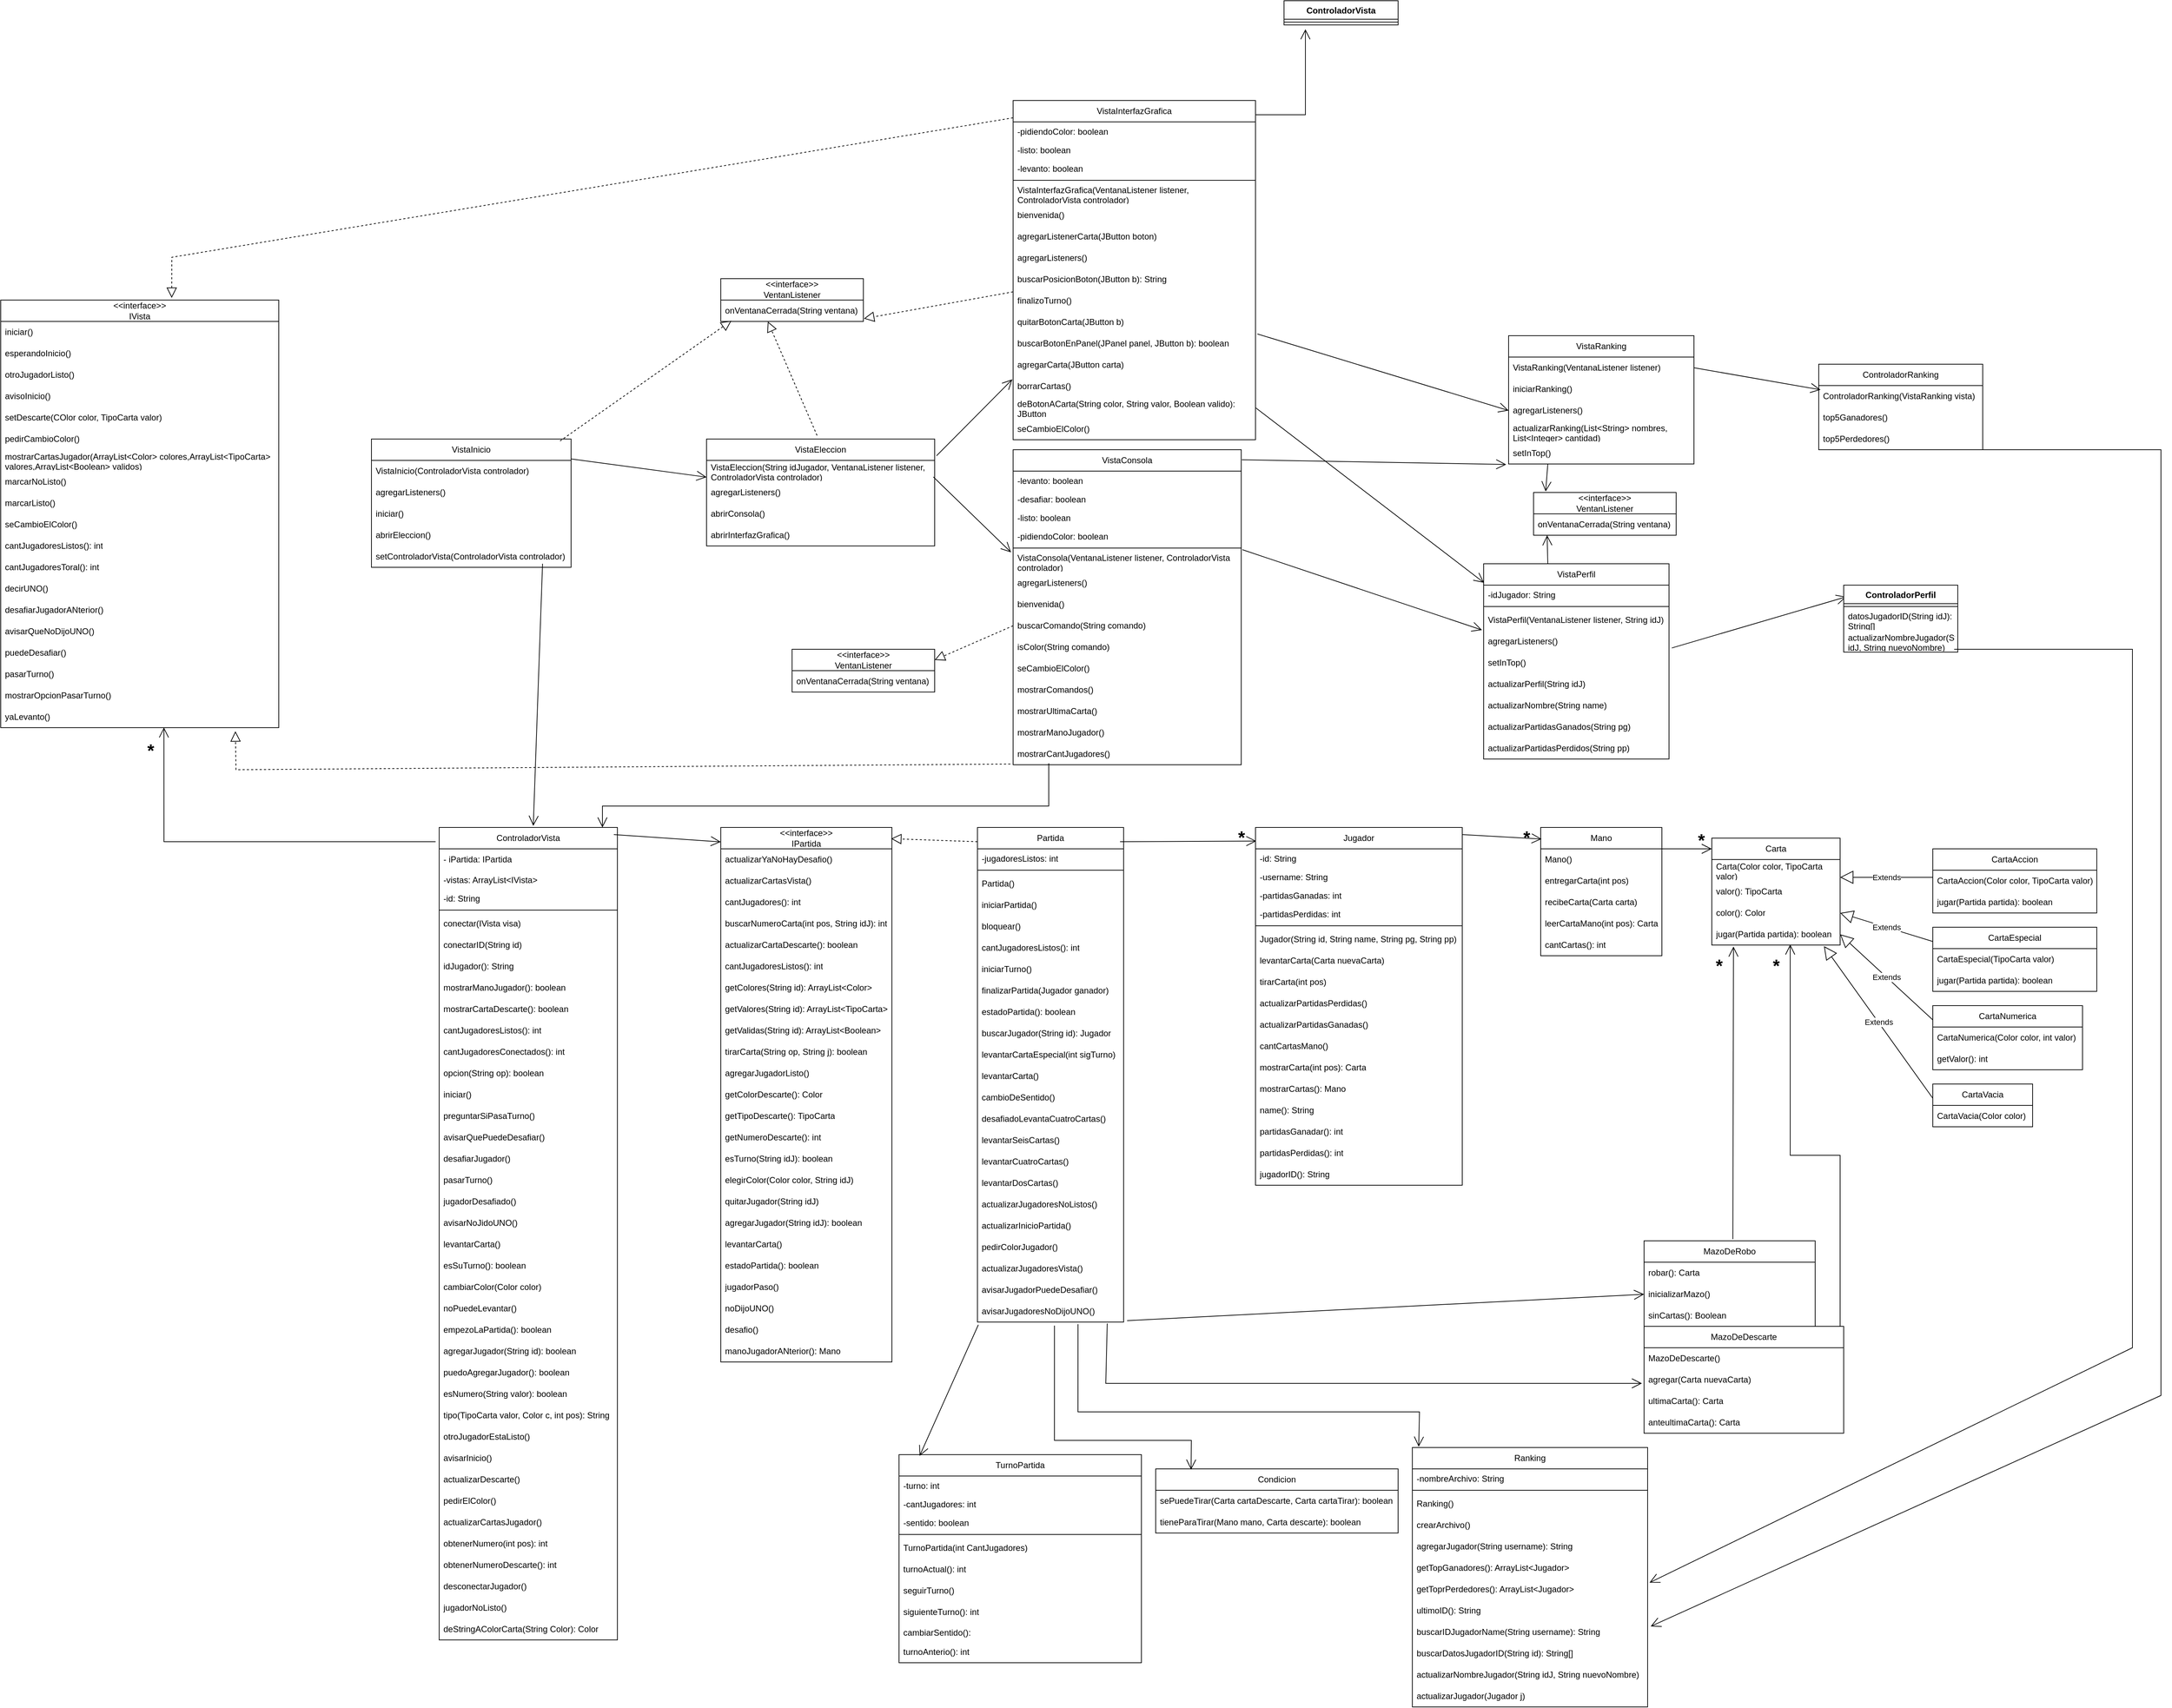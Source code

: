<mxfile version="24.8.6">
  <diagram name="Página-1" id="-tQlswUNqJCANV342sFl">
    <mxGraphModel dx="4753" dy="4868" grid="1" gridSize="10" guides="1" tooltips="1" connect="1" arrows="1" fold="1" page="1" pageScale="1" pageWidth="827" pageHeight="1169" math="0" shadow="0">
      <root>
        <mxCell id="0" />
        <mxCell id="1" parent="0" />
        <mxCell id="iV-AyZ_ddUfWpIoz6IGY-5" value="ControladorRanking" style="swimlane;fontStyle=0;childLayout=stackLayout;horizontal=1;startSize=30;horizontalStack=0;resizeParent=1;resizeParentMax=0;resizeLast=0;collapsible=1;marginBottom=0;whiteSpace=wrap;html=1;" parent="1" vertex="1">
          <mxGeometry x="2560" y="-910" width="230" height="120" as="geometry" />
        </mxCell>
        <mxCell id="iV-AyZ_ddUfWpIoz6IGY-6" value="ControladorRanking(VistaRanking vista)" style="text;strokeColor=none;fillColor=none;align=left;verticalAlign=middle;spacingLeft=4;spacingRight=4;overflow=hidden;points=[[0,0.5],[1,0.5]];portConstraint=eastwest;rotatable=0;whiteSpace=wrap;html=1;" parent="iV-AyZ_ddUfWpIoz6IGY-5" vertex="1">
          <mxGeometry y="30" width="230" height="30" as="geometry" />
        </mxCell>
        <mxCell id="iV-AyZ_ddUfWpIoz6IGY-7" value="top5Ganadores()" style="text;strokeColor=none;fillColor=none;align=left;verticalAlign=middle;spacingLeft=4;spacingRight=4;overflow=hidden;points=[[0,0.5],[1,0.5]];portConstraint=eastwest;rotatable=0;whiteSpace=wrap;html=1;" parent="iV-AyZ_ddUfWpIoz6IGY-5" vertex="1">
          <mxGeometry y="60" width="230" height="30" as="geometry" />
        </mxCell>
        <mxCell id="iV-AyZ_ddUfWpIoz6IGY-8" value="top5Perdedores()" style="text;strokeColor=none;fillColor=none;align=left;verticalAlign=middle;spacingLeft=4;spacingRight=4;overflow=hidden;points=[[0,0.5],[1,0.5]];portConstraint=eastwest;rotatable=0;whiteSpace=wrap;html=1;" parent="iV-AyZ_ddUfWpIoz6IGY-5" vertex="1">
          <mxGeometry y="90" width="230" height="30" as="geometry" />
        </mxCell>
        <mxCell id="iV-AyZ_ddUfWpIoz6IGY-12" value="ControladorVista" style="swimlane;fontStyle=0;childLayout=stackLayout;horizontal=1;startSize=30;horizontalStack=0;resizeParent=1;resizeParentMax=0;resizeLast=0;collapsible=1;marginBottom=0;whiteSpace=wrap;html=1;" parent="1" vertex="1">
          <mxGeometry x="625" y="-260" width="250" height="1140" as="geometry" />
        </mxCell>
        <mxCell id="8RWh9G9sDg67b8VCyZcb-78" value="" style="endArrow=open;endFill=1;endSize=12;html=1;rounded=0;entryX=0.587;entryY=0.99;entryDx=0;entryDy=0;entryPerimeter=0;" edge="1" parent="iV-AyZ_ddUfWpIoz6IGY-12" target="iV-AyZ_ddUfWpIoz6IGY-232">
          <mxGeometry width="160" relative="1" as="geometry">
            <mxPoint x="-5" y="20" as="sourcePoint" />
            <mxPoint x="155" y="20" as="targetPoint" />
            <Array as="points">
              <mxPoint x="-386" y="20" />
            </Array>
          </mxGeometry>
        </mxCell>
        <mxCell id="iV-AyZ_ddUfWpIoz6IGY-13" value="- iPartida: IPartida" style="text;strokeColor=none;fillColor=none;align=left;verticalAlign=middle;spacingLeft=4;spacingRight=4;overflow=hidden;points=[[0,0.5],[1,0.5]];portConstraint=eastwest;rotatable=0;whiteSpace=wrap;html=1;" parent="iV-AyZ_ddUfWpIoz6IGY-12" vertex="1">
          <mxGeometry y="30" width="250" height="30" as="geometry" />
        </mxCell>
        <mxCell id="8RWh9G9sDg67b8VCyZcb-22" value="-vistas: ArrayList&amp;lt;IVista&amp;gt;" style="text;strokeColor=none;fillColor=none;align=left;verticalAlign=top;spacingLeft=4;spacingRight=4;overflow=hidden;rotatable=0;points=[[0,0.5],[1,0.5]];portConstraint=eastwest;whiteSpace=wrap;html=1;" vertex="1" parent="iV-AyZ_ddUfWpIoz6IGY-12">
          <mxGeometry y="60" width="250" height="26" as="geometry" />
        </mxCell>
        <mxCell id="8RWh9G9sDg67b8VCyZcb-23" value="-id: String" style="text;strokeColor=none;fillColor=none;align=left;verticalAlign=top;spacingLeft=4;spacingRight=4;overflow=hidden;rotatable=0;points=[[0,0.5],[1,0.5]];portConstraint=eastwest;whiteSpace=wrap;html=1;" vertex="1" parent="iV-AyZ_ddUfWpIoz6IGY-12">
          <mxGeometry y="86" width="250" height="26" as="geometry" />
        </mxCell>
        <mxCell id="8RWh9G9sDg67b8VCyZcb-16" value="" style="line;strokeWidth=1;fillColor=none;align=left;verticalAlign=middle;spacingTop=-1;spacingLeft=3;spacingRight=3;rotatable=0;labelPosition=right;points=[];portConstraint=eastwest;strokeColor=inherit;" vertex="1" parent="iV-AyZ_ddUfWpIoz6IGY-12">
          <mxGeometry y="112" width="250" height="8" as="geometry" />
        </mxCell>
        <mxCell id="8RWh9G9sDg67b8VCyZcb-17" value="conectar(IVista visa)" style="text;strokeColor=none;fillColor=none;align=left;verticalAlign=middle;spacingLeft=4;spacingRight=4;overflow=hidden;points=[[0,0.5],[1,0.5]];portConstraint=eastwest;rotatable=0;whiteSpace=wrap;html=1;" vertex="1" parent="iV-AyZ_ddUfWpIoz6IGY-12">
          <mxGeometry y="120" width="250" height="30" as="geometry" />
        </mxCell>
        <mxCell id="iV-AyZ_ddUfWpIoz6IGY-14" value="conectarID(String id)" style="text;strokeColor=none;fillColor=none;align=left;verticalAlign=middle;spacingLeft=4;spacingRight=4;overflow=hidden;points=[[0,0.5],[1,0.5]];portConstraint=eastwest;rotatable=0;whiteSpace=wrap;html=1;" parent="iV-AyZ_ddUfWpIoz6IGY-12" vertex="1">
          <mxGeometry y="150" width="250" height="30" as="geometry" />
        </mxCell>
        <mxCell id="iV-AyZ_ddUfWpIoz6IGY-15" value="idJugador(): String" style="text;strokeColor=none;fillColor=none;align=left;verticalAlign=middle;spacingLeft=4;spacingRight=4;overflow=hidden;points=[[0,0.5],[1,0.5]];portConstraint=eastwest;rotatable=0;whiteSpace=wrap;html=1;" parent="iV-AyZ_ddUfWpIoz6IGY-12" vertex="1">
          <mxGeometry y="180" width="250" height="30" as="geometry" />
        </mxCell>
        <mxCell id="iV-AyZ_ddUfWpIoz6IGY-18" value="mostrarManoJugador(): boolean" style="text;strokeColor=none;fillColor=none;align=left;verticalAlign=middle;spacingLeft=4;spacingRight=4;overflow=hidden;points=[[0,0.5],[1,0.5]];portConstraint=eastwest;rotatable=0;whiteSpace=wrap;html=1;" parent="iV-AyZ_ddUfWpIoz6IGY-12" vertex="1">
          <mxGeometry y="210" width="250" height="30" as="geometry" />
        </mxCell>
        <mxCell id="iV-AyZ_ddUfWpIoz6IGY-20" value="mostrarCartaDescarte(): boolean" style="text;strokeColor=none;fillColor=none;align=left;verticalAlign=middle;spacingLeft=4;spacingRight=4;overflow=hidden;points=[[0,0.5],[1,0.5]];portConstraint=eastwest;rotatable=0;whiteSpace=wrap;html=1;" parent="iV-AyZ_ddUfWpIoz6IGY-12" vertex="1">
          <mxGeometry y="240" width="250" height="30" as="geometry" />
        </mxCell>
        <mxCell id="iV-AyZ_ddUfWpIoz6IGY-19" value="cantJugadoresListos(): int" style="text;strokeColor=none;fillColor=none;align=left;verticalAlign=middle;spacingLeft=4;spacingRight=4;overflow=hidden;points=[[0,0.5],[1,0.5]];portConstraint=eastwest;rotatable=0;whiteSpace=wrap;html=1;" parent="iV-AyZ_ddUfWpIoz6IGY-12" vertex="1">
          <mxGeometry y="270" width="250" height="30" as="geometry" />
        </mxCell>
        <mxCell id="iV-AyZ_ddUfWpIoz6IGY-17" value="cantJugadoresConectados(): int" style="text;strokeColor=none;fillColor=none;align=left;verticalAlign=middle;spacingLeft=4;spacingRight=4;overflow=hidden;points=[[0,0.5],[1,0.5]];portConstraint=eastwest;rotatable=0;whiteSpace=wrap;html=1;" parent="iV-AyZ_ddUfWpIoz6IGY-12" vertex="1">
          <mxGeometry y="300" width="250" height="30" as="geometry" />
        </mxCell>
        <mxCell id="iV-AyZ_ddUfWpIoz6IGY-16" value="opcion(String op): boolean" style="text;strokeColor=none;fillColor=none;align=left;verticalAlign=middle;spacingLeft=4;spacingRight=4;overflow=hidden;points=[[0,0.5],[1,0.5]];portConstraint=eastwest;rotatable=0;whiteSpace=wrap;html=1;" parent="iV-AyZ_ddUfWpIoz6IGY-12" vertex="1">
          <mxGeometry y="330" width="250" height="30" as="geometry" />
        </mxCell>
        <mxCell id="iV-AyZ_ddUfWpIoz6IGY-23" value="iniciar()" style="text;strokeColor=none;fillColor=none;align=left;verticalAlign=middle;spacingLeft=4;spacingRight=4;overflow=hidden;points=[[0,0.5],[1,0.5]];portConstraint=eastwest;rotatable=0;whiteSpace=wrap;html=1;" parent="iV-AyZ_ddUfWpIoz6IGY-12" vertex="1">
          <mxGeometry y="360" width="250" height="30" as="geometry" />
        </mxCell>
        <mxCell id="iV-AyZ_ddUfWpIoz6IGY-25" value="preguntarSiPasaTurno()" style="text;strokeColor=none;fillColor=none;align=left;verticalAlign=middle;spacingLeft=4;spacingRight=4;overflow=hidden;points=[[0,0.5],[1,0.5]];portConstraint=eastwest;rotatable=0;whiteSpace=wrap;html=1;" parent="iV-AyZ_ddUfWpIoz6IGY-12" vertex="1">
          <mxGeometry y="390" width="250" height="30" as="geometry" />
        </mxCell>
        <mxCell id="iV-AyZ_ddUfWpIoz6IGY-26" value="avisarQuePuedeDesafiar()" style="text;strokeColor=none;fillColor=none;align=left;verticalAlign=middle;spacingLeft=4;spacingRight=4;overflow=hidden;points=[[0,0.5],[1,0.5]];portConstraint=eastwest;rotatable=0;whiteSpace=wrap;html=1;" parent="iV-AyZ_ddUfWpIoz6IGY-12" vertex="1">
          <mxGeometry y="420" width="250" height="30" as="geometry" />
        </mxCell>
        <mxCell id="iV-AyZ_ddUfWpIoz6IGY-24" value="desafiarJugador()" style="text;strokeColor=none;fillColor=none;align=left;verticalAlign=middle;spacingLeft=4;spacingRight=4;overflow=hidden;points=[[0,0.5],[1,0.5]];portConstraint=eastwest;rotatable=0;whiteSpace=wrap;html=1;" parent="iV-AyZ_ddUfWpIoz6IGY-12" vertex="1">
          <mxGeometry y="450" width="250" height="30" as="geometry" />
        </mxCell>
        <mxCell id="iV-AyZ_ddUfWpIoz6IGY-22" value="pasarTurno()" style="text;strokeColor=none;fillColor=none;align=left;verticalAlign=middle;spacingLeft=4;spacingRight=4;overflow=hidden;points=[[0,0.5],[1,0.5]];portConstraint=eastwest;rotatable=0;whiteSpace=wrap;html=1;" parent="iV-AyZ_ddUfWpIoz6IGY-12" vertex="1">
          <mxGeometry y="480" width="250" height="30" as="geometry" />
        </mxCell>
        <mxCell id="iV-AyZ_ddUfWpIoz6IGY-21" value="jugadorDesafiado()" style="text;strokeColor=none;fillColor=none;align=left;verticalAlign=middle;spacingLeft=4;spacingRight=4;overflow=hidden;points=[[0,0.5],[1,0.5]];portConstraint=eastwest;rotatable=0;whiteSpace=wrap;html=1;" parent="iV-AyZ_ddUfWpIoz6IGY-12" vertex="1">
          <mxGeometry y="510" width="250" height="30" as="geometry" />
        </mxCell>
        <mxCell id="iV-AyZ_ddUfWpIoz6IGY-28" value="avisarNoJidoUNO()" style="text;strokeColor=none;fillColor=none;align=left;verticalAlign=middle;spacingLeft=4;spacingRight=4;overflow=hidden;points=[[0,0.5],[1,0.5]];portConstraint=eastwest;rotatable=0;whiteSpace=wrap;html=1;" parent="iV-AyZ_ddUfWpIoz6IGY-12" vertex="1">
          <mxGeometry y="540" width="250" height="30" as="geometry" />
        </mxCell>
        <mxCell id="iV-AyZ_ddUfWpIoz6IGY-31" value="levantarCarta()" style="text;strokeColor=none;fillColor=none;align=left;verticalAlign=middle;spacingLeft=4;spacingRight=4;overflow=hidden;points=[[0,0.5],[1,0.5]];portConstraint=eastwest;rotatable=0;whiteSpace=wrap;html=1;" parent="iV-AyZ_ddUfWpIoz6IGY-12" vertex="1">
          <mxGeometry y="570" width="250" height="30" as="geometry" />
        </mxCell>
        <mxCell id="iV-AyZ_ddUfWpIoz6IGY-33" value="esSuTurno(): boolean" style="text;strokeColor=none;fillColor=none;align=left;verticalAlign=middle;spacingLeft=4;spacingRight=4;overflow=hidden;points=[[0,0.5],[1,0.5]];portConstraint=eastwest;rotatable=0;whiteSpace=wrap;html=1;" parent="iV-AyZ_ddUfWpIoz6IGY-12" vertex="1">
          <mxGeometry y="600" width="250" height="30" as="geometry" />
        </mxCell>
        <mxCell id="iV-AyZ_ddUfWpIoz6IGY-32" value="cambiarColor(Color color)" style="text;strokeColor=none;fillColor=none;align=left;verticalAlign=middle;spacingLeft=4;spacingRight=4;overflow=hidden;points=[[0,0.5],[1,0.5]];portConstraint=eastwest;rotatable=0;whiteSpace=wrap;html=1;" parent="iV-AyZ_ddUfWpIoz6IGY-12" vertex="1">
          <mxGeometry y="630" width="250" height="30" as="geometry" />
        </mxCell>
        <mxCell id="iV-AyZ_ddUfWpIoz6IGY-230" value="noPuedeLevantar()" style="text;strokeColor=none;fillColor=none;align=left;verticalAlign=middle;spacingLeft=4;spacingRight=4;overflow=hidden;points=[[0,0.5],[1,0.5]];portConstraint=eastwest;rotatable=0;whiteSpace=wrap;html=1;" parent="iV-AyZ_ddUfWpIoz6IGY-12" vertex="1">
          <mxGeometry y="660" width="250" height="30" as="geometry" />
        </mxCell>
        <mxCell id="iV-AyZ_ddUfWpIoz6IGY-30" value="empezoLaPartida(): boolean" style="text;strokeColor=none;fillColor=none;align=left;verticalAlign=middle;spacingLeft=4;spacingRight=4;overflow=hidden;points=[[0,0.5],[1,0.5]];portConstraint=eastwest;rotatable=0;whiteSpace=wrap;html=1;" parent="iV-AyZ_ddUfWpIoz6IGY-12" vertex="1">
          <mxGeometry y="690" width="250" height="30" as="geometry" />
        </mxCell>
        <mxCell id="iV-AyZ_ddUfWpIoz6IGY-29" value="agregarJugador(String id): boolean" style="text;strokeColor=none;fillColor=none;align=left;verticalAlign=middle;spacingLeft=4;spacingRight=4;overflow=hidden;points=[[0,0.5],[1,0.5]];portConstraint=eastwest;rotatable=0;whiteSpace=wrap;html=1;" parent="iV-AyZ_ddUfWpIoz6IGY-12" vertex="1">
          <mxGeometry y="720" width="250" height="30" as="geometry" />
        </mxCell>
        <mxCell id="iV-AyZ_ddUfWpIoz6IGY-27" value="puedoAgregarJugador(): boolean" style="text;strokeColor=none;fillColor=none;align=left;verticalAlign=middle;spacingLeft=4;spacingRight=4;overflow=hidden;points=[[0,0.5],[1,0.5]];portConstraint=eastwest;rotatable=0;whiteSpace=wrap;html=1;" parent="iV-AyZ_ddUfWpIoz6IGY-12" vertex="1">
          <mxGeometry y="750" width="250" height="30" as="geometry" />
        </mxCell>
        <mxCell id="iV-AyZ_ddUfWpIoz6IGY-37" value="esNumero(String valor): boolean" style="text;strokeColor=none;fillColor=none;align=left;verticalAlign=middle;spacingLeft=4;spacingRight=4;overflow=hidden;points=[[0,0.5],[1,0.5]];portConstraint=eastwest;rotatable=0;whiteSpace=wrap;html=1;" parent="iV-AyZ_ddUfWpIoz6IGY-12" vertex="1">
          <mxGeometry y="780" width="250" height="30" as="geometry" />
        </mxCell>
        <mxCell id="iV-AyZ_ddUfWpIoz6IGY-39" value="tipo(TipoCarta valor, Color c, int pos): String" style="text;strokeColor=none;fillColor=none;align=left;verticalAlign=middle;spacingLeft=4;spacingRight=4;overflow=hidden;points=[[0,0.5],[1,0.5]];portConstraint=eastwest;rotatable=0;whiteSpace=wrap;html=1;" parent="iV-AyZ_ddUfWpIoz6IGY-12" vertex="1">
          <mxGeometry y="810" width="250" height="30" as="geometry" />
        </mxCell>
        <mxCell id="iV-AyZ_ddUfWpIoz6IGY-38" value="otroJugadorEstaListo()" style="text;strokeColor=none;fillColor=none;align=left;verticalAlign=middle;spacingLeft=4;spacingRight=4;overflow=hidden;points=[[0,0.5],[1,0.5]];portConstraint=eastwest;rotatable=0;whiteSpace=wrap;html=1;" parent="iV-AyZ_ddUfWpIoz6IGY-12" vertex="1">
          <mxGeometry y="840" width="250" height="30" as="geometry" />
        </mxCell>
        <mxCell id="iV-AyZ_ddUfWpIoz6IGY-36" value="avisarInicio()" style="text;strokeColor=none;fillColor=none;align=left;verticalAlign=middle;spacingLeft=4;spacingRight=4;overflow=hidden;points=[[0,0.5],[1,0.5]];portConstraint=eastwest;rotatable=0;whiteSpace=wrap;html=1;" parent="iV-AyZ_ddUfWpIoz6IGY-12" vertex="1">
          <mxGeometry y="870" width="250" height="30" as="geometry" />
        </mxCell>
        <mxCell id="iV-AyZ_ddUfWpIoz6IGY-35" value="actualizarDescarte()" style="text;strokeColor=none;fillColor=none;align=left;verticalAlign=middle;spacingLeft=4;spacingRight=4;overflow=hidden;points=[[0,0.5],[1,0.5]];portConstraint=eastwest;rotatable=0;whiteSpace=wrap;html=1;" parent="iV-AyZ_ddUfWpIoz6IGY-12" vertex="1">
          <mxGeometry y="900" width="250" height="30" as="geometry" />
        </mxCell>
        <mxCell id="iV-AyZ_ddUfWpIoz6IGY-34" value="pedirElColor()" style="text;strokeColor=none;fillColor=none;align=left;verticalAlign=middle;spacingLeft=4;spacingRight=4;overflow=hidden;points=[[0,0.5],[1,0.5]];portConstraint=eastwest;rotatable=0;whiteSpace=wrap;html=1;" parent="iV-AyZ_ddUfWpIoz6IGY-12" vertex="1">
          <mxGeometry y="930" width="250" height="30" as="geometry" />
        </mxCell>
        <mxCell id="iV-AyZ_ddUfWpIoz6IGY-41" value="actualizarCartasJugador()" style="text;strokeColor=none;fillColor=none;align=left;verticalAlign=middle;spacingLeft=4;spacingRight=4;overflow=hidden;points=[[0,0.5],[1,0.5]];portConstraint=eastwest;rotatable=0;whiteSpace=wrap;html=1;" parent="iV-AyZ_ddUfWpIoz6IGY-12" vertex="1">
          <mxGeometry y="960" width="250" height="30" as="geometry" />
        </mxCell>
        <mxCell id="iV-AyZ_ddUfWpIoz6IGY-45" value="obtenerNumero(int pos): int" style="text;strokeColor=none;fillColor=none;align=left;verticalAlign=middle;spacingLeft=4;spacingRight=4;overflow=hidden;points=[[0,0.5],[1,0.5]];portConstraint=eastwest;rotatable=0;whiteSpace=wrap;html=1;" parent="iV-AyZ_ddUfWpIoz6IGY-12" vertex="1">
          <mxGeometry y="990" width="250" height="30" as="geometry" />
        </mxCell>
        <mxCell id="iV-AyZ_ddUfWpIoz6IGY-44" value="obtenerNumeroDescarte(): int" style="text;strokeColor=none;fillColor=none;align=left;verticalAlign=middle;spacingLeft=4;spacingRight=4;overflow=hidden;points=[[0,0.5],[1,0.5]];portConstraint=eastwest;rotatable=0;whiteSpace=wrap;html=1;" parent="iV-AyZ_ddUfWpIoz6IGY-12" vertex="1">
          <mxGeometry y="1020" width="250" height="30" as="geometry" />
        </mxCell>
        <mxCell id="iV-AyZ_ddUfWpIoz6IGY-43" value="desconectarJugador()" style="text;strokeColor=none;fillColor=none;align=left;verticalAlign=middle;spacingLeft=4;spacingRight=4;overflow=hidden;points=[[0,0.5],[1,0.5]];portConstraint=eastwest;rotatable=0;whiteSpace=wrap;html=1;" parent="iV-AyZ_ddUfWpIoz6IGY-12" vertex="1">
          <mxGeometry y="1050" width="250" height="30" as="geometry" />
        </mxCell>
        <mxCell id="iV-AyZ_ddUfWpIoz6IGY-42" value="jugadorNoListo()" style="text;strokeColor=none;fillColor=none;align=left;verticalAlign=middle;spacingLeft=4;spacingRight=4;overflow=hidden;points=[[0,0.5],[1,0.5]];portConstraint=eastwest;rotatable=0;whiteSpace=wrap;html=1;" parent="iV-AyZ_ddUfWpIoz6IGY-12" vertex="1">
          <mxGeometry y="1080" width="250" height="30" as="geometry" />
        </mxCell>
        <mxCell id="iV-AyZ_ddUfWpIoz6IGY-40" value="deStringAColorCarta(String Color): Color" style="text;strokeColor=none;fillColor=none;align=left;verticalAlign=middle;spacingLeft=4;spacingRight=4;overflow=hidden;points=[[0,0.5],[1,0.5]];portConstraint=eastwest;rotatable=0;whiteSpace=wrap;html=1;" parent="iV-AyZ_ddUfWpIoz6IGY-12" vertex="1">
          <mxGeometry y="1110" width="250" height="30" as="geometry" />
        </mxCell>
        <mxCell id="iV-AyZ_ddUfWpIoz6IGY-46" value="&amp;lt;&amp;lt;interface&amp;gt;&amp;gt;&lt;div&gt;VentanListener&lt;/div&gt;" style="swimlane;fontStyle=0;childLayout=stackLayout;horizontal=1;startSize=30;horizontalStack=0;resizeParent=1;resizeParentMax=0;resizeLast=0;collapsible=1;marginBottom=0;whiteSpace=wrap;html=1;" parent="1" vertex="1">
          <mxGeometry x="1020" y="-1030" width="200" height="60" as="geometry" />
        </mxCell>
        <mxCell id="iV-AyZ_ddUfWpIoz6IGY-47" value="onVentanaCerrada(String ventana)" style="text;strokeColor=none;fillColor=none;align=left;verticalAlign=middle;spacingLeft=4;spacingRight=4;overflow=hidden;points=[[0,0.5],[1,0.5]];portConstraint=eastwest;rotatable=0;whiteSpace=wrap;html=1;" parent="iV-AyZ_ddUfWpIoz6IGY-46" vertex="1">
          <mxGeometry y="30" width="200" height="30" as="geometry" />
        </mxCell>
        <mxCell id="iV-AyZ_ddUfWpIoz6IGY-50" value="Condicion" style="swimlane;fontStyle=0;childLayout=stackLayout;horizontal=1;startSize=30;horizontalStack=0;resizeParent=1;resizeParentMax=0;resizeLast=0;collapsible=1;marginBottom=0;whiteSpace=wrap;html=1;" parent="1" vertex="1">
          <mxGeometry x="1630" y="640" width="340" height="90" as="geometry" />
        </mxCell>
        <mxCell id="iV-AyZ_ddUfWpIoz6IGY-51" value="sePuedeTirar(Carta cartaDescarte, Carta cartaTirar): boolean" style="text;strokeColor=none;fillColor=none;align=left;verticalAlign=middle;spacingLeft=4;spacingRight=4;overflow=hidden;points=[[0,0.5],[1,0.5]];portConstraint=eastwest;rotatable=0;whiteSpace=wrap;html=1;" parent="iV-AyZ_ddUfWpIoz6IGY-50" vertex="1">
          <mxGeometry y="30" width="340" height="30" as="geometry" />
        </mxCell>
        <mxCell id="iV-AyZ_ddUfWpIoz6IGY-52" value="tieneParaTirar(Mano mano, Carta descarte): boolean" style="text;strokeColor=none;fillColor=none;align=left;verticalAlign=middle;spacingLeft=4;spacingRight=4;overflow=hidden;points=[[0,0.5],[1,0.5]];portConstraint=eastwest;rotatable=0;whiteSpace=wrap;html=1;" parent="iV-AyZ_ddUfWpIoz6IGY-50" vertex="1">
          <mxGeometry y="60" width="340" height="30" as="geometry" />
        </mxCell>
        <mxCell id="iV-AyZ_ddUfWpIoz6IGY-55" value="&amp;lt;&amp;lt;interface&amp;gt;&amp;gt;&lt;div&gt;IPartida&lt;/div&gt;" style="swimlane;fontStyle=0;childLayout=stackLayout;horizontal=1;startSize=30;horizontalStack=0;resizeParent=1;resizeParentMax=0;resizeLast=0;collapsible=1;marginBottom=0;whiteSpace=wrap;html=1;" parent="1" vertex="1">
          <mxGeometry x="1020" y="-260" width="240" height="750" as="geometry" />
        </mxCell>
        <mxCell id="iV-AyZ_ddUfWpIoz6IGY-56" value="actualizarYaNoHayDesafio()" style="text;strokeColor=none;fillColor=none;align=left;verticalAlign=middle;spacingLeft=4;spacingRight=4;overflow=hidden;points=[[0,0.5],[1,0.5]];portConstraint=eastwest;rotatable=0;whiteSpace=wrap;html=1;" parent="iV-AyZ_ddUfWpIoz6IGY-55" vertex="1">
          <mxGeometry y="30" width="240" height="30" as="geometry" />
        </mxCell>
        <mxCell id="iV-AyZ_ddUfWpIoz6IGY-57" value="actualizarCartasVista()" style="text;strokeColor=none;fillColor=none;align=left;verticalAlign=middle;spacingLeft=4;spacingRight=4;overflow=hidden;points=[[0,0.5],[1,0.5]];portConstraint=eastwest;rotatable=0;whiteSpace=wrap;html=1;" parent="iV-AyZ_ddUfWpIoz6IGY-55" vertex="1">
          <mxGeometry y="60" width="240" height="30" as="geometry" />
        </mxCell>
        <mxCell id="iV-AyZ_ddUfWpIoz6IGY-58" value="cantJugadores(): int" style="text;strokeColor=none;fillColor=none;align=left;verticalAlign=middle;spacingLeft=4;spacingRight=4;overflow=hidden;points=[[0,0.5],[1,0.5]];portConstraint=eastwest;rotatable=0;whiteSpace=wrap;html=1;" parent="iV-AyZ_ddUfWpIoz6IGY-55" vertex="1">
          <mxGeometry y="90" width="240" height="30" as="geometry" />
        </mxCell>
        <mxCell id="iV-AyZ_ddUfWpIoz6IGY-62" value="buscarNumeroCarta(int pos, String idJ): int" style="text;strokeColor=none;fillColor=none;align=left;verticalAlign=middle;spacingLeft=4;spacingRight=4;overflow=hidden;points=[[0,0.5],[1,0.5]];portConstraint=eastwest;rotatable=0;whiteSpace=wrap;html=1;" parent="iV-AyZ_ddUfWpIoz6IGY-55" vertex="1">
          <mxGeometry y="120" width="240" height="30" as="geometry" />
        </mxCell>
        <mxCell id="iV-AyZ_ddUfWpIoz6IGY-64" value="actualizarCartaDescarte(): boolean" style="text;strokeColor=none;fillColor=none;align=left;verticalAlign=middle;spacingLeft=4;spacingRight=4;overflow=hidden;points=[[0,0.5],[1,0.5]];portConstraint=eastwest;rotatable=0;whiteSpace=wrap;html=1;" parent="iV-AyZ_ddUfWpIoz6IGY-55" vertex="1">
          <mxGeometry y="150" width="240" height="30" as="geometry" />
        </mxCell>
        <mxCell id="iV-AyZ_ddUfWpIoz6IGY-63" value="cantJugadoresListos(): int" style="text;strokeColor=none;fillColor=none;align=left;verticalAlign=middle;spacingLeft=4;spacingRight=4;overflow=hidden;points=[[0,0.5],[1,0.5]];portConstraint=eastwest;rotatable=0;whiteSpace=wrap;html=1;" parent="iV-AyZ_ddUfWpIoz6IGY-55" vertex="1">
          <mxGeometry y="180" width="240" height="30" as="geometry" />
        </mxCell>
        <mxCell id="iV-AyZ_ddUfWpIoz6IGY-61" value="getColores(String id): ArrayList&amp;lt;Color&amp;gt;" style="text;strokeColor=none;fillColor=none;align=left;verticalAlign=middle;spacingLeft=4;spacingRight=4;overflow=hidden;points=[[0,0.5],[1,0.5]];portConstraint=eastwest;rotatable=0;whiteSpace=wrap;html=1;" parent="iV-AyZ_ddUfWpIoz6IGY-55" vertex="1">
          <mxGeometry y="210" width="240" height="30" as="geometry" />
        </mxCell>
        <mxCell id="iV-AyZ_ddUfWpIoz6IGY-60" value="getValores(String id): ArrayList&amp;lt;TipoCarta&amp;gt;" style="text;strokeColor=none;fillColor=none;align=left;verticalAlign=middle;spacingLeft=4;spacingRight=4;overflow=hidden;points=[[0,0.5],[1,0.5]];portConstraint=eastwest;rotatable=0;whiteSpace=wrap;html=1;" parent="iV-AyZ_ddUfWpIoz6IGY-55" vertex="1">
          <mxGeometry y="240" width="240" height="30" as="geometry" />
        </mxCell>
        <mxCell id="iV-AyZ_ddUfWpIoz6IGY-59" value="getValidas(String id): ArrayList&amp;lt;Boolean&amp;gt;" style="text;strokeColor=none;fillColor=none;align=left;verticalAlign=middle;spacingLeft=4;spacingRight=4;overflow=hidden;points=[[0,0.5],[1,0.5]];portConstraint=eastwest;rotatable=0;whiteSpace=wrap;html=1;" parent="iV-AyZ_ddUfWpIoz6IGY-55" vertex="1">
          <mxGeometry y="270" width="240" height="30" as="geometry" />
        </mxCell>
        <mxCell id="iV-AyZ_ddUfWpIoz6IGY-70" value="tirarCarta(String op, String j): boolean" style="text;strokeColor=none;fillColor=none;align=left;verticalAlign=middle;spacingLeft=4;spacingRight=4;overflow=hidden;points=[[0,0.5],[1,0.5]];portConstraint=eastwest;rotatable=0;whiteSpace=wrap;html=1;" parent="iV-AyZ_ddUfWpIoz6IGY-55" vertex="1">
          <mxGeometry y="300" width="240" height="30" as="geometry" />
        </mxCell>
        <mxCell id="iV-AyZ_ddUfWpIoz6IGY-83" value="agregarJugadorListo()" style="text;strokeColor=none;fillColor=none;align=left;verticalAlign=middle;spacingLeft=4;spacingRight=4;overflow=hidden;points=[[0,0.5],[1,0.5]];portConstraint=eastwest;rotatable=0;whiteSpace=wrap;html=1;" parent="iV-AyZ_ddUfWpIoz6IGY-55" vertex="1">
          <mxGeometry y="330" width="240" height="30" as="geometry" />
        </mxCell>
        <mxCell id="iV-AyZ_ddUfWpIoz6IGY-85" value="getColorDescarte(): Color" style="text;strokeColor=none;fillColor=none;align=left;verticalAlign=middle;spacingLeft=4;spacingRight=4;overflow=hidden;points=[[0,0.5],[1,0.5]];portConstraint=eastwest;rotatable=0;whiteSpace=wrap;html=1;" parent="iV-AyZ_ddUfWpIoz6IGY-55" vertex="1">
          <mxGeometry y="360" width="240" height="30" as="geometry" />
        </mxCell>
        <mxCell id="iV-AyZ_ddUfWpIoz6IGY-87" value="getTipoDescarte(): TipoCarta" style="text;strokeColor=none;fillColor=none;align=left;verticalAlign=middle;spacingLeft=4;spacingRight=4;overflow=hidden;points=[[0,0.5],[1,0.5]];portConstraint=eastwest;rotatable=0;whiteSpace=wrap;html=1;" parent="iV-AyZ_ddUfWpIoz6IGY-55" vertex="1">
          <mxGeometry y="390" width="240" height="30" as="geometry" />
        </mxCell>
        <mxCell id="iV-AyZ_ddUfWpIoz6IGY-86" value="getNumeroDescarte(): int" style="text;strokeColor=none;fillColor=none;align=left;verticalAlign=middle;spacingLeft=4;spacingRight=4;overflow=hidden;points=[[0,0.5],[1,0.5]];portConstraint=eastwest;rotatable=0;whiteSpace=wrap;html=1;" parent="iV-AyZ_ddUfWpIoz6IGY-55" vertex="1">
          <mxGeometry y="420" width="240" height="30" as="geometry" />
        </mxCell>
        <mxCell id="iV-AyZ_ddUfWpIoz6IGY-84" value="esTurno(String idJ): boolean" style="text;strokeColor=none;fillColor=none;align=left;verticalAlign=middle;spacingLeft=4;spacingRight=4;overflow=hidden;points=[[0,0.5],[1,0.5]];portConstraint=eastwest;rotatable=0;whiteSpace=wrap;html=1;" parent="iV-AyZ_ddUfWpIoz6IGY-55" vertex="1">
          <mxGeometry y="450" width="240" height="30" as="geometry" />
        </mxCell>
        <mxCell id="iV-AyZ_ddUfWpIoz6IGY-88" value="elegirColor(Color color, String idJ)" style="text;strokeColor=none;fillColor=none;align=left;verticalAlign=middle;spacingLeft=4;spacingRight=4;overflow=hidden;points=[[0,0.5],[1,0.5]];portConstraint=eastwest;rotatable=0;whiteSpace=wrap;html=1;" parent="iV-AyZ_ddUfWpIoz6IGY-55" vertex="1">
          <mxGeometry y="480" width="240" height="30" as="geometry" />
        </mxCell>
        <mxCell id="iV-AyZ_ddUfWpIoz6IGY-92" value="quitarJugador(String idJ)" style="text;strokeColor=none;fillColor=none;align=left;verticalAlign=middle;spacingLeft=4;spacingRight=4;overflow=hidden;points=[[0,0.5],[1,0.5]];portConstraint=eastwest;rotatable=0;whiteSpace=wrap;html=1;" parent="iV-AyZ_ddUfWpIoz6IGY-55" vertex="1">
          <mxGeometry y="510" width="240" height="30" as="geometry" />
        </mxCell>
        <mxCell id="iV-AyZ_ddUfWpIoz6IGY-91" value="agregarJugador(String idJ): boolean" style="text;strokeColor=none;fillColor=none;align=left;verticalAlign=middle;spacingLeft=4;spacingRight=4;overflow=hidden;points=[[0,0.5],[1,0.5]];portConstraint=eastwest;rotatable=0;whiteSpace=wrap;html=1;" parent="iV-AyZ_ddUfWpIoz6IGY-55" vertex="1">
          <mxGeometry y="540" width="240" height="30" as="geometry" />
        </mxCell>
        <mxCell id="iV-AyZ_ddUfWpIoz6IGY-90" value="levantarCarta()" style="text;strokeColor=none;fillColor=none;align=left;verticalAlign=middle;spacingLeft=4;spacingRight=4;overflow=hidden;points=[[0,0.5],[1,0.5]];portConstraint=eastwest;rotatable=0;whiteSpace=wrap;html=1;" parent="iV-AyZ_ddUfWpIoz6IGY-55" vertex="1">
          <mxGeometry y="570" width="240" height="30" as="geometry" />
        </mxCell>
        <mxCell id="iV-AyZ_ddUfWpIoz6IGY-89" value="estadoPartida(): boolean" style="text;strokeColor=none;fillColor=none;align=left;verticalAlign=middle;spacingLeft=4;spacingRight=4;overflow=hidden;points=[[0,0.5],[1,0.5]];portConstraint=eastwest;rotatable=0;whiteSpace=wrap;html=1;" parent="iV-AyZ_ddUfWpIoz6IGY-55" vertex="1">
          <mxGeometry y="600" width="240" height="30" as="geometry" />
        </mxCell>
        <mxCell id="iV-AyZ_ddUfWpIoz6IGY-98" value="jugadorPaso()" style="text;strokeColor=none;fillColor=none;align=left;verticalAlign=middle;spacingLeft=4;spacingRight=4;overflow=hidden;points=[[0,0.5],[1,0.5]];portConstraint=eastwest;rotatable=0;whiteSpace=wrap;html=1;" parent="iV-AyZ_ddUfWpIoz6IGY-55" vertex="1">
          <mxGeometry y="630" width="240" height="30" as="geometry" />
        </mxCell>
        <mxCell id="iV-AyZ_ddUfWpIoz6IGY-97" value="noDijoUNO()" style="text;strokeColor=none;fillColor=none;align=left;verticalAlign=middle;spacingLeft=4;spacingRight=4;overflow=hidden;points=[[0,0.5],[1,0.5]];portConstraint=eastwest;rotatable=0;whiteSpace=wrap;html=1;" parent="iV-AyZ_ddUfWpIoz6IGY-55" vertex="1">
          <mxGeometry y="660" width="240" height="30" as="geometry" />
        </mxCell>
        <mxCell id="iV-AyZ_ddUfWpIoz6IGY-96" value="desafio()" style="text;strokeColor=none;fillColor=none;align=left;verticalAlign=middle;spacingLeft=4;spacingRight=4;overflow=hidden;points=[[0,0.5],[1,0.5]];portConstraint=eastwest;rotatable=0;whiteSpace=wrap;html=1;" parent="iV-AyZ_ddUfWpIoz6IGY-55" vertex="1">
          <mxGeometry y="690" width="240" height="30" as="geometry" />
        </mxCell>
        <mxCell id="iV-AyZ_ddUfWpIoz6IGY-95" value="manoJugadorANterior(): Mano" style="text;strokeColor=none;fillColor=none;align=left;verticalAlign=middle;spacingLeft=4;spacingRight=4;overflow=hidden;points=[[0,0.5],[1,0.5]];portConstraint=eastwest;rotatable=0;whiteSpace=wrap;html=1;" parent="iV-AyZ_ddUfWpIoz6IGY-55" vertex="1">
          <mxGeometry y="720" width="240" height="30" as="geometry" />
        </mxCell>
        <mxCell id="iV-AyZ_ddUfWpIoz6IGY-99" value="Partida" style="swimlane;fontStyle=0;childLayout=stackLayout;horizontal=1;startSize=30;horizontalStack=0;resizeParent=1;resizeParentMax=0;resizeLast=0;collapsible=1;marginBottom=0;whiteSpace=wrap;html=1;" parent="1" vertex="1">
          <mxGeometry x="1380" y="-260" width="205" height="694" as="geometry" />
        </mxCell>
        <mxCell id="iV-AyZ_ddUfWpIoz6IGY-284" value="" style="endArrow=block;dashed=1;endFill=0;endSize=12;html=1;rounded=0;entryX=0.995;entryY=0.021;entryDx=0;entryDy=0;entryPerimeter=0;" parent="iV-AyZ_ddUfWpIoz6IGY-99" target="iV-AyZ_ddUfWpIoz6IGY-55" edge="1">
          <mxGeometry width="160" relative="1" as="geometry">
            <mxPoint y="20" as="sourcePoint" />
            <mxPoint x="160" y="20" as="targetPoint" />
          </mxGeometry>
        </mxCell>
        <mxCell id="iV-AyZ_ddUfWpIoz6IGY-317" value="" style="endArrow=open;endFill=1;endSize=12;html=1;rounded=0;entryX=0.004;entryY=0.038;entryDx=0;entryDy=0;entryPerimeter=0;" parent="iV-AyZ_ddUfWpIoz6IGY-99" target="iV-AyZ_ddUfWpIoz6IGY-128" edge="1">
          <mxGeometry width="160" relative="1" as="geometry">
            <mxPoint x="200" y="20" as="sourcePoint" />
            <mxPoint x="360" y="20" as="targetPoint" />
          </mxGeometry>
        </mxCell>
        <mxCell id="8RWh9G9sDg67b8VCyZcb-43" value="-jugadoresListos: int" style="text;strokeColor=none;fillColor=none;align=left;verticalAlign=top;spacingLeft=4;spacingRight=4;overflow=hidden;rotatable=0;points=[[0,0.5],[1,0.5]];portConstraint=eastwest;whiteSpace=wrap;html=1;" vertex="1" parent="iV-AyZ_ddUfWpIoz6IGY-99">
          <mxGeometry y="30" width="205" height="26" as="geometry" />
        </mxCell>
        <mxCell id="8RWh9G9sDg67b8VCyZcb-42" value="" style="line;strokeWidth=1;fillColor=none;align=left;verticalAlign=middle;spacingTop=-1;spacingLeft=3;spacingRight=3;rotatable=0;labelPosition=right;points=[];portConstraint=eastwest;strokeColor=inherit;" vertex="1" parent="iV-AyZ_ddUfWpIoz6IGY-99">
          <mxGeometry y="56" width="205" height="8" as="geometry" />
        </mxCell>
        <mxCell id="iV-AyZ_ddUfWpIoz6IGY-100" value="Partida()" style="text;strokeColor=none;fillColor=none;align=left;verticalAlign=middle;spacingLeft=4;spacingRight=4;overflow=hidden;points=[[0,0.5],[1,0.5]];portConstraint=eastwest;rotatable=0;whiteSpace=wrap;html=1;" parent="iV-AyZ_ddUfWpIoz6IGY-99" vertex="1">
          <mxGeometry y="64" width="205" height="30" as="geometry" />
        </mxCell>
        <mxCell id="iV-AyZ_ddUfWpIoz6IGY-101" value="iniciarPartida()" style="text;strokeColor=none;fillColor=none;align=left;verticalAlign=middle;spacingLeft=4;spacingRight=4;overflow=hidden;points=[[0,0.5],[1,0.5]];portConstraint=eastwest;rotatable=0;whiteSpace=wrap;html=1;" parent="iV-AyZ_ddUfWpIoz6IGY-99" vertex="1">
          <mxGeometry y="94" width="205" height="30" as="geometry" />
        </mxCell>
        <mxCell id="iV-AyZ_ddUfWpIoz6IGY-102" value="bloquear()" style="text;strokeColor=none;fillColor=none;align=left;verticalAlign=middle;spacingLeft=4;spacingRight=4;overflow=hidden;points=[[0,0.5],[1,0.5]];portConstraint=eastwest;rotatable=0;whiteSpace=wrap;html=1;" parent="iV-AyZ_ddUfWpIoz6IGY-99" vertex="1">
          <mxGeometry y="124" width="205" height="30" as="geometry" />
        </mxCell>
        <mxCell id="iV-AyZ_ddUfWpIoz6IGY-104" value="cantJugadoresListos(): int" style="text;strokeColor=none;fillColor=none;align=left;verticalAlign=middle;spacingLeft=4;spacingRight=4;overflow=hidden;points=[[0,0.5],[1,0.5]];portConstraint=eastwest;rotatable=0;whiteSpace=wrap;html=1;" parent="iV-AyZ_ddUfWpIoz6IGY-99" vertex="1">
          <mxGeometry y="154" width="205" height="30" as="geometry" />
        </mxCell>
        <mxCell id="iV-AyZ_ddUfWpIoz6IGY-106" value="iniciarTurno()" style="text;strokeColor=none;fillColor=none;align=left;verticalAlign=middle;spacingLeft=4;spacingRight=4;overflow=hidden;points=[[0,0.5],[1,0.5]];portConstraint=eastwest;rotatable=0;whiteSpace=wrap;html=1;" parent="iV-AyZ_ddUfWpIoz6IGY-99" vertex="1">
          <mxGeometry y="184" width="205" height="30" as="geometry" />
        </mxCell>
        <mxCell id="iV-AyZ_ddUfWpIoz6IGY-111" value="finalizarPartida(Jugador ganador)" style="text;strokeColor=none;fillColor=none;align=left;verticalAlign=middle;spacingLeft=4;spacingRight=4;overflow=hidden;points=[[0,0.5],[1,0.5]];portConstraint=eastwest;rotatable=0;whiteSpace=wrap;html=1;" parent="iV-AyZ_ddUfWpIoz6IGY-99" vertex="1">
          <mxGeometry y="214" width="205" height="30" as="geometry" />
        </mxCell>
        <mxCell id="iV-AyZ_ddUfWpIoz6IGY-112" value="estadoPartida(): boolean" style="text;strokeColor=none;fillColor=none;align=left;verticalAlign=middle;spacingLeft=4;spacingRight=4;overflow=hidden;points=[[0,0.5],[1,0.5]];portConstraint=eastwest;rotatable=0;whiteSpace=wrap;html=1;" parent="iV-AyZ_ddUfWpIoz6IGY-99" vertex="1">
          <mxGeometry y="244" width="205" height="30" as="geometry" />
        </mxCell>
        <mxCell id="iV-AyZ_ddUfWpIoz6IGY-110" value="buscarJugador(String id): Jugador" style="text;strokeColor=none;fillColor=none;align=left;verticalAlign=middle;spacingLeft=4;spacingRight=4;overflow=hidden;points=[[0,0.5],[1,0.5]];portConstraint=eastwest;rotatable=0;whiteSpace=wrap;html=1;" parent="iV-AyZ_ddUfWpIoz6IGY-99" vertex="1">
          <mxGeometry y="274" width="205" height="30" as="geometry" />
        </mxCell>
        <mxCell id="iV-AyZ_ddUfWpIoz6IGY-109" value="levantarCartaEspecial(int sigTurno)" style="text;strokeColor=none;fillColor=none;align=left;verticalAlign=middle;spacingLeft=4;spacingRight=4;overflow=hidden;points=[[0,0.5],[1,0.5]];portConstraint=eastwest;rotatable=0;whiteSpace=wrap;html=1;" parent="iV-AyZ_ddUfWpIoz6IGY-99" vertex="1">
          <mxGeometry y="304" width="205" height="30" as="geometry" />
        </mxCell>
        <mxCell id="iV-AyZ_ddUfWpIoz6IGY-108" value="levantarCarta()" style="text;strokeColor=none;fillColor=none;align=left;verticalAlign=middle;spacingLeft=4;spacingRight=4;overflow=hidden;points=[[0,0.5],[1,0.5]];portConstraint=eastwest;rotatable=0;whiteSpace=wrap;html=1;" parent="iV-AyZ_ddUfWpIoz6IGY-99" vertex="1">
          <mxGeometry y="334" width="205" height="30" as="geometry" />
        </mxCell>
        <mxCell id="iV-AyZ_ddUfWpIoz6IGY-107" value="cambioDeSentido()" style="text;strokeColor=none;fillColor=none;align=left;verticalAlign=middle;spacingLeft=4;spacingRight=4;overflow=hidden;points=[[0,0.5],[1,0.5]];portConstraint=eastwest;rotatable=0;whiteSpace=wrap;html=1;" parent="iV-AyZ_ddUfWpIoz6IGY-99" vertex="1">
          <mxGeometry y="364" width="205" height="30" as="geometry" />
        </mxCell>
        <mxCell id="iV-AyZ_ddUfWpIoz6IGY-105" value="desafiadoLevantaCuatroCartas()" style="text;strokeColor=none;fillColor=none;align=left;verticalAlign=middle;spacingLeft=4;spacingRight=4;overflow=hidden;points=[[0,0.5],[1,0.5]];portConstraint=eastwest;rotatable=0;whiteSpace=wrap;html=1;" parent="iV-AyZ_ddUfWpIoz6IGY-99" vertex="1">
          <mxGeometry y="394" width="205" height="30" as="geometry" />
        </mxCell>
        <mxCell id="iV-AyZ_ddUfWpIoz6IGY-113" value="levantarSeisCartas()" style="text;strokeColor=none;fillColor=none;align=left;verticalAlign=middle;spacingLeft=4;spacingRight=4;overflow=hidden;points=[[0,0.5],[1,0.5]];portConstraint=eastwest;rotatable=0;whiteSpace=wrap;html=1;" parent="iV-AyZ_ddUfWpIoz6IGY-99" vertex="1">
          <mxGeometry y="424" width="205" height="30" as="geometry" />
        </mxCell>
        <mxCell id="iV-AyZ_ddUfWpIoz6IGY-116" value="levantarCuatroCartas()" style="text;strokeColor=none;fillColor=none;align=left;verticalAlign=middle;spacingLeft=4;spacingRight=4;overflow=hidden;points=[[0,0.5],[1,0.5]];portConstraint=eastwest;rotatable=0;whiteSpace=wrap;html=1;" parent="iV-AyZ_ddUfWpIoz6IGY-99" vertex="1">
          <mxGeometry y="454" width="205" height="30" as="geometry" />
        </mxCell>
        <mxCell id="iV-AyZ_ddUfWpIoz6IGY-120" value="levantarDosCartas()" style="text;strokeColor=none;fillColor=none;align=left;verticalAlign=middle;spacingLeft=4;spacingRight=4;overflow=hidden;points=[[0,0.5],[1,0.5]];portConstraint=eastwest;rotatable=0;whiteSpace=wrap;html=1;" parent="iV-AyZ_ddUfWpIoz6IGY-99" vertex="1">
          <mxGeometry y="484" width="205" height="30" as="geometry" />
        </mxCell>
        <mxCell id="iV-AyZ_ddUfWpIoz6IGY-119" value="actualizarJugadoresNoListos()" style="text;strokeColor=none;fillColor=none;align=left;verticalAlign=middle;spacingLeft=4;spacingRight=4;overflow=hidden;points=[[0,0.5],[1,0.5]];portConstraint=eastwest;rotatable=0;whiteSpace=wrap;html=1;" parent="iV-AyZ_ddUfWpIoz6IGY-99" vertex="1">
          <mxGeometry y="514" width="205" height="30" as="geometry" />
        </mxCell>
        <mxCell id="iV-AyZ_ddUfWpIoz6IGY-118" value="actualizarInicioPartida()" style="text;strokeColor=none;fillColor=none;align=left;verticalAlign=middle;spacingLeft=4;spacingRight=4;overflow=hidden;points=[[0,0.5],[1,0.5]];portConstraint=eastwest;rotatable=0;whiteSpace=wrap;html=1;" parent="iV-AyZ_ddUfWpIoz6IGY-99" vertex="1">
          <mxGeometry y="544" width="205" height="30" as="geometry" />
        </mxCell>
        <mxCell id="iV-AyZ_ddUfWpIoz6IGY-117" value="pedirColorJugador()" style="text;strokeColor=none;fillColor=none;align=left;verticalAlign=middle;spacingLeft=4;spacingRight=4;overflow=hidden;points=[[0,0.5],[1,0.5]];portConstraint=eastwest;rotatable=0;whiteSpace=wrap;html=1;" parent="iV-AyZ_ddUfWpIoz6IGY-99" vertex="1">
          <mxGeometry y="574" width="205" height="30" as="geometry" />
        </mxCell>
        <mxCell id="iV-AyZ_ddUfWpIoz6IGY-115" value="actualizarJugadoresVista()" style="text;strokeColor=none;fillColor=none;align=left;verticalAlign=middle;spacingLeft=4;spacingRight=4;overflow=hidden;points=[[0,0.5],[1,0.5]];portConstraint=eastwest;rotatable=0;whiteSpace=wrap;html=1;" parent="iV-AyZ_ddUfWpIoz6IGY-99" vertex="1">
          <mxGeometry y="604" width="205" height="30" as="geometry" />
        </mxCell>
        <mxCell id="iV-AyZ_ddUfWpIoz6IGY-114" value="avisarJugadorPuedeDesafiar()" style="text;strokeColor=none;fillColor=none;align=left;verticalAlign=middle;spacingLeft=4;spacingRight=4;overflow=hidden;points=[[0,0.5],[1,0.5]];portConstraint=eastwest;rotatable=0;whiteSpace=wrap;html=1;" parent="iV-AyZ_ddUfWpIoz6IGY-99" vertex="1">
          <mxGeometry y="634" width="205" height="30" as="geometry" />
        </mxCell>
        <mxCell id="iV-AyZ_ddUfWpIoz6IGY-103" value="avisarJugadoresNoDijoUNO()" style="text;strokeColor=none;fillColor=none;align=left;verticalAlign=middle;spacingLeft=4;spacingRight=4;overflow=hidden;points=[[0,0.5],[1,0.5]];portConstraint=eastwest;rotatable=0;whiteSpace=wrap;html=1;" parent="iV-AyZ_ddUfWpIoz6IGY-99" vertex="1">
          <mxGeometry y="664" width="205" height="30" as="geometry" />
        </mxCell>
        <mxCell id="iV-AyZ_ddUfWpIoz6IGY-128" value="Jugador" style="swimlane;fontStyle=0;childLayout=stackLayout;horizontal=1;startSize=30;horizontalStack=0;resizeParent=1;resizeParentMax=0;resizeLast=0;collapsible=1;marginBottom=0;whiteSpace=wrap;html=1;" parent="1" vertex="1">
          <mxGeometry x="1770" y="-260" width="290" height="502" as="geometry" />
        </mxCell>
        <mxCell id="8RWh9G9sDg67b8VCyZcb-25" value="-id: String" style="text;strokeColor=none;fillColor=none;align=left;verticalAlign=top;spacingLeft=4;spacingRight=4;overflow=hidden;rotatable=0;points=[[0,0.5],[1,0.5]];portConstraint=eastwest;whiteSpace=wrap;html=1;" vertex="1" parent="iV-AyZ_ddUfWpIoz6IGY-128">
          <mxGeometry y="30" width="290" height="26" as="geometry" />
        </mxCell>
        <mxCell id="8RWh9G9sDg67b8VCyZcb-27" value="-username: String" style="text;strokeColor=none;fillColor=none;align=left;verticalAlign=top;spacingLeft=4;spacingRight=4;overflow=hidden;rotatable=0;points=[[0,0.5],[1,0.5]];portConstraint=eastwest;whiteSpace=wrap;html=1;" vertex="1" parent="iV-AyZ_ddUfWpIoz6IGY-128">
          <mxGeometry y="56" width="290" height="26" as="geometry" />
        </mxCell>
        <mxCell id="8RWh9G9sDg67b8VCyZcb-28" value="-partidasGanadas: int" style="text;strokeColor=none;fillColor=none;align=left;verticalAlign=top;spacingLeft=4;spacingRight=4;overflow=hidden;rotatable=0;points=[[0,0.5],[1,0.5]];portConstraint=eastwest;whiteSpace=wrap;html=1;" vertex="1" parent="iV-AyZ_ddUfWpIoz6IGY-128">
          <mxGeometry y="82" width="290" height="26" as="geometry" />
        </mxCell>
        <mxCell id="8RWh9G9sDg67b8VCyZcb-26" value="-partidasPerdidas: int" style="text;strokeColor=none;fillColor=none;align=left;verticalAlign=top;spacingLeft=4;spacingRight=4;overflow=hidden;rotatable=0;points=[[0,0.5],[1,0.5]];portConstraint=eastwest;whiteSpace=wrap;html=1;" vertex="1" parent="iV-AyZ_ddUfWpIoz6IGY-128">
          <mxGeometry y="108" width="290" height="26" as="geometry" />
        </mxCell>
        <mxCell id="8RWh9G9sDg67b8VCyZcb-24" value="" style="line;strokeWidth=1;fillColor=none;align=left;verticalAlign=middle;spacingTop=-1;spacingLeft=3;spacingRight=3;rotatable=0;labelPosition=right;points=[];portConstraint=eastwest;strokeColor=inherit;" vertex="1" parent="iV-AyZ_ddUfWpIoz6IGY-128">
          <mxGeometry y="134" width="290" height="8" as="geometry" />
        </mxCell>
        <mxCell id="iV-AyZ_ddUfWpIoz6IGY-129" value="Jugador(String id, String name, String pg, String pp)" style="text;strokeColor=none;fillColor=none;align=left;verticalAlign=middle;spacingLeft=4;spacingRight=4;overflow=hidden;points=[[0,0.5],[1,0.5]];portConstraint=eastwest;rotatable=0;whiteSpace=wrap;html=1;" parent="iV-AyZ_ddUfWpIoz6IGY-128" vertex="1">
          <mxGeometry y="142" width="290" height="30" as="geometry" />
        </mxCell>
        <mxCell id="iV-AyZ_ddUfWpIoz6IGY-130" value="levantarCarta(Carta nuevaCarta)" style="text;strokeColor=none;fillColor=none;align=left;verticalAlign=middle;spacingLeft=4;spacingRight=4;overflow=hidden;points=[[0,0.5],[1,0.5]];portConstraint=eastwest;rotatable=0;whiteSpace=wrap;html=1;" parent="iV-AyZ_ddUfWpIoz6IGY-128" vertex="1">
          <mxGeometry y="172" width="290" height="30" as="geometry" />
        </mxCell>
        <mxCell id="iV-AyZ_ddUfWpIoz6IGY-132" value="tirarCarta(int pos)" style="text;strokeColor=none;fillColor=none;align=left;verticalAlign=middle;spacingLeft=4;spacingRight=4;overflow=hidden;points=[[0,0.5],[1,0.5]];portConstraint=eastwest;rotatable=0;whiteSpace=wrap;html=1;" parent="iV-AyZ_ddUfWpIoz6IGY-128" vertex="1">
          <mxGeometry y="202" width="290" height="30" as="geometry" />
        </mxCell>
        <mxCell id="iV-AyZ_ddUfWpIoz6IGY-134" value="actualizarPartidasPerdidas()" style="text;strokeColor=none;fillColor=none;align=left;verticalAlign=middle;spacingLeft=4;spacingRight=4;overflow=hidden;points=[[0,0.5],[1,0.5]];portConstraint=eastwest;rotatable=0;whiteSpace=wrap;html=1;" parent="iV-AyZ_ddUfWpIoz6IGY-128" vertex="1">
          <mxGeometry y="232" width="290" height="30" as="geometry" />
        </mxCell>
        <mxCell id="iV-AyZ_ddUfWpIoz6IGY-137" value="actualizarPartidasGanadas()" style="text;strokeColor=none;fillColor=none;align=left;verticalAlign=middle;spacingLeft=4;spacingRight=4;overflow=hidden;points=[[0,0.5],[1,0.5]];portConstraint=eastwest;rotatable=0;whiteSpace=wrap;html=1;" parent="iV-AyZ_ddUfWpIoz6IGY-128" vertex="1">
          <mxGeometry y="262" width="290" height="30" as="geometry" />
        </mxCell>
        <mxCell id="iV-AyZ_ddUfWpIoz6IGY-138" value="cantCartasMano()" style="text;strokeColor=none;fillColor=none;align=left;verticalAlign=middle;spacingLeft=4;spacingRight=4;overflow=hidden;points=[[0,0.5],[1,0.5]];portConstraint=eastwest;rotatable=0;whiteSpace=wrap;html=1;" parent="iV-AyZ_ddUfWpIoz6IGY-128" vertex="1">
          <mxGeometry y="292" width="290" height="30" as="geometry" />
        </mxCell>
        <mxCell id="iV-AyZ_ddUfWpIoz6IGY-136" value="mostrarCarta(int pos): Carta" style="text;strokeColor=none;fillColor=none;align=left;verticalAlign=middle;spacingLeft=4;spacingRight=4;overflow=hidden;points=[[0,0.5],[1,0.5]];portConstraint=eastwest;rotatable=0;whiteSpace=wrap;html=1;" parent="iV-AyZ_ddUfWpIoz6IGY-128" vertex="1">
          <mxGeometry y="322" width="290" height="30" as="geometry" />
        </mxCell>
        <mxCell id="iV-AyZ_ddUfWpIoz6IGY-135" value="mostrarCartas(): Mano" style="text;strokeColor=none;fillColor=none;align=left;verticalAlign=middle;spacingLeft=4;spacingRight=4;overflow=hidden;points=[[0,0.5],[1,0.5]];portConstraint=eastwest;rotatable=0;whiteSpace=wrap;html=1;" parent="iV-AyZ_ddUfWpIoz6IGY-128" vertex="1">
          <mxGeometry y="352" width="290" height="30" as="geometry" />
        </mxCell>
        <mxCell id="iV-AyZ_ddUfWpIoz6IGY-133" value="name(): String" style="text;strokeColor=none;fillColor=none;align=left;verticalAlign=middle;spacingLeft=4;spacingRight=4;overflow=hidden;points=[[0,0.5],[1,0.5]];portConstraint=eastwest;rotatable=0;whiteSpace=wrap;html=1;" parent="iV-AyZ_ddUfWpIoz6IGY-128" vertex="1">
          <mxGeometry y="382" width="290" height="30" as="geometry" />
        </mxCell>
        <mxCell id="iV-AyZ_ddUfWpIoz6IGY-139" value="partidasGanadar(): int" style="text;strokeColor=none;fillColor=none;align=left;verticalAlign=middle;spacingLeft=4;spacingRight=4;overflow=hidden;points=[[0,0.5],[1,0.5]];portConstraint=eastwest;rotatable=0;whiteSpace=wrap;html=1;" parent="iV-AyZ_ddUfWpIoz6IGY-128" vertex="1">
          <mxGeometry y="412" width="290" height="30" as="geometry" />
        </mxCell>
        <mxCell id="iV-AyZ_ddUfWpIoz6IGY-140" value="partidasPerdidas(): int" style="text;strokeColor=none;fillColor=none;align=left;verticalAlign=middle;spacingLeft=4;spacingRight=4;overflow=hidden;points=[[0,0.5],[1,0.5]];portConstraint=eastwest;rotatable=0;whiteSpace=wrap;html=1;" parent="iV-AyZ_ddUfWpIoz6IGY-128" vertex="1">
          <mxGeometry y="442" width="290" height="30" as="geometry" />
        </mxCell>
        <mxCell id="iV-AyZ_ddUfWpIoz6IGY-131" value="jugadorID(): String" style="text;strokeColor=none;fillColor=none;align=left;verticalAlign=middle;spacingLeft=4;spacingRight=4;overflow=hidden;points=[[0,0.5],[1,0.5]];portConstraint=eastwest;rotatable=0;whiteSpace=wrap;html=1;" parent="iV-AyZ_ddUfWpIoz6IGY-128" vertex="1">
          <mxGeometry y="472" width="290" height="30" as="geometry" />
        </mxCell>
        <mxCell id="iV-AyZ_ddUfWpIoz6IGY-141" value="Mano" style="swimlane;fontStyle=0;childLayout=stackLayout;horizontal=1;startSize=30;horizontalStack=0;resizeParent=1;resizeParentMax=0;resizeLast=0;collapsible=1;marginBottom=0;whiteSpace=wrap;html=1;" parent="1" vertex="1">
          <mxGeometry x="2170" y="-260" width="170" height="180" as="geometry" />
        </mxCell>
        <mxCell id="iV-AyZ_ddUfWpIoz6IGY-142" value="Mano()" style="text;strokeColor=none;fillColor=none;align=left;verticalAlign=middle;spacingLeft=4;spacingRight=4;overflow=hidden;points=[[0,0.5],[1,0.5]];portConstraint=eastwest;rotatable=0;whiteSpace=wrap;html=1;" parent="iV-AyZ_ddUfWpIoz6IGY-141" vertex="1">
          <mxGeometry y="30" width="170" height="30" as="geometry" />
        </mxCell>
        <mxCell id="iV-AyZ_ddUfWpIoz6IGY-143" value="entregarCarta(int pos)" style="text;strokeColor=none;fillColor=none;align=left;verticalAlign=middle;spacingLeft=4;spacingRight=4;overflow=hidden;points=[[0,0.5],[1,0.5]];portConstraint=eastwest;rotatable=0;whiteSpace=wrap;html=1;" parent="iV-AyZ_ddUfWpIoz6IGY-141" vertex="1">
          <mxGeometry y="60" width="170" height="30" as="geometry" />
        </mxCell>
        <mxCell id="iV-AyZ_ddUfWpIoz6IGY-144" value="recibeCarta(Carta carta)" style="text;strokeColor=none;fillColor=none;align=left;verticalAlign=middle;spacingLeft=4;spacingRight=4;overflow=hidden;points=[[0,0.5],[1,0.5]];portConstraint=eastwest;rotatable=0;whiteSpace=wrap;html=1;" parent="iV-AyZ_ddUfWpIoz6IGY-141" vertex="1">
          <mxGeometry y="90" width="170" height="30" as="geometry" />
        </mxCell>
        <mxCell id="iV-AyZ_ddUfWpIoz6IGY-146" value="leerCartaMano(int pos): Carta" style="text;strokeColor=none;fillColor=none;align=left;verticalAlign=middle;spacingLeft=4;spacingRight=4;overflow=hidden;points=[[0,0.5],[1,0.5]];portConstraint=eastwest;rotatable=0;whiteSpace=wrap;html=1;" parent="iV-AyZ_ddUfWpIoz6IGY-141" vertex="1">
          <mxGeometry y="120" width="170" height="30" as="geometry" />
        </mxCell>
        <mxCell id="iV-AyZ_ddUfWpIoz6IGY-145" value="cantCartas(): int" style="text;strokeColor=none;fillColor=none;align=left;verticalAlign=middle;spacingLeft=4;spacingRight=4;overflow=hidden;points=[[0,0.5],[1,0.5]];portConstraint=eastwest;rotatable=0;whiteSpace=wrap;html=1;" parent="iV-AyZ_ddUfWpIoz6IGY-141" vertex="1">
          <mxGeometry y="150" width="170" height="30" as="geometry" />
        </mxCell>
        <mxCell id="iV-AyZ_ddUfWpIoz6IGY-147" value="MazoDeDescarte" style="swimlane;fontStyle=0;childLayout=stackLayout;horizontal=1;startSize=30;horizontalStack=0;resizeParent=1;resizeParentMax=0;resizeLast=0;collapsible=1;marginBottom=0;whiteSpace=wrap;html=1;" parent="1" vertex="1">
          <mxGeometry x="2315" y="440" width="280" height="150" as="geometry" />
        </mxCell>
        <mxCell id="iV-AyZ_ddUfWpIoz6IGY-148" value="MazoDeDescarte()" style="text;strokeColor=none;fillColor=none;align=left;verticalAlign=middle;spacingLeft=4;spacingRight=4;overflow=hidden;points=[[0,0.5],[1,0.5]];portConstraint=eastwest;rotatable=0;whiteSpace=wrap;html=1;" parent="iV-AyZ_ddUfWpIoz6IGY-147" vertex="1">
          <mxGeometry y="30" width="280" height="30" as="geometry" />
        </mxCell>
        <mxCell id="iV-AyZ_ddUfWpIoz6IGY-149" value="agregar(Carta nuevaCarta)" style="text;strokeColor=none;fillColor=none;align=left;verticalAlign=middle;spacingLeft=4;spacingRight=4;overflow=hidden;points=[[0,0.5],[1,0.5]];portConstraint=eastwest;rotatable=0;whiteSpace=wrap;html=1;" parent="iV-AyZ_ddUfWpIoz6IGY-147" vertex="1">
          <mxGeometry y="60" width="280" height="30" as="geometry" />
        </mxCell>
        <mxCell id="iV-AyZ_ddUfWpIoz6IGY-150" value="ultimaCarta(): Carta" style="text;strokeColor=none;fillColor=none;align=left;verticalAlign=middle;spacingLeft=4;spacingRight=4;overflow=hidden;points=[[0,0.5],[1,0.5]];portConstraint=eastwest;rotatable=0;whiteSpace=wrap;html=1;" parent="iV-AyZ_ddUfWpIoz6IGY-147" vertex="1">
          <mxGeometry y="90" width="280" height="30" as="geometry" />
        </mxCell>
        <mxCell id="iV-AyZ_ddUfWpIoz6IGY-153" value="anteultimaCarta(): Carta" style="text;strokeColor=none;fillColor=none;align=left;verticalAlign=middle;spacingLeft=4;spacingRight=4;overflow=hidden;points=[[0,0.5],[1,0.5]];portConstraint=eastwest;rotatable=0;whiteSpace=wrap;html=1;" parent="iV-AyZ_ddUfWpIoz6IGY-147" vertex="1">
          <mxGeometry y="120" width="280" height="30" as="geometry" />
        </mxCell>
        <mxCell id="iV-AyZ_ddUfWpIoz6IGY-156" value="MazoDeRobo" style="swimlane;fontStyle=0;childLayout=stackLayout;horizontal=1;startSize=30;horizontalStack=0;resizeParent=1;resizeParentMax=0;resizeLast=0;collapsible=1;marginBottom=0;whiteSpace=wrap;html=1;" parent="1" vertex="1">
          <mxGeometry x="2315" y="320" width="240" height="120" as="geometry" />
        </mxCell>
        <mxCell id="iV-AyZ_ddUfWpIoz6IGY-157" value="robar(): Carta" style="text;strokeColor=none;fillColor=none;align=left;verticalAlign=middle;spacingLeft=4;spacingRight=4;overflow=hidden;points=[[0,0.5],[1,0.5]];portConstraint=eastwest;rotatable=0;whiteSpace=wrap;html=1;" parent="iV-AyZ_ddUfWpIoz6IGY-156" vertex="1">
          <mxGeometry y="30" width="240" height="30" as="geometry" />
        </mxCell>
        <mxCell id="iV-AyZ_ddUfWpIoz6IGY-158" value="inicializarMazo()" style="text;strokeColor=none;fillColor=none;align=left;verticalAlign=middle;spacingLeft=4;spacingRight=4;overflow=hidden;points=[[0,0.5],[1,0.5]];portConstraint=eastwest;rotatable=0;whiteSpace=wrap;html=1;" parent="iV-AyZ_ddUfWpIoz6IGY-156" vertex="1">
          <mxGeometry y="60" width="240" height="30" as="geometry" />
        </mxCell>
        <mxCell id="iV-AyZ_ddUfWpIoz6IGY-159" value="sinCartas(): Boolean" style="text;strokeColor=none;fillColor=none;align=left;verticalAlign=middle;spacingLeft=4;spacingRight=4;overflow=hidden;points=[[0,0.5],[1,0.5]];portConstraint=eastwest;rotatable=0;whiteSpace=wrap;html=1;" parent="iV-AyZ_ddUfWpIoz6IGY-156" vertex="1">
          <mxGeometry y="90" width="240" height="30" as="geometry" />
        </mxCell>
        <mxCell id="iV-AyZ_ddUfWpIoz6IGY-160" value="Ranking" style="swimlane;fontStyle=0;childLayout=stackLayout;horizontal=1;startSize=30;horizontalStack=0;resizeParent=1;resizeParentMax=0;resizeLast=0;collapsible=1;marginBottom=0;whiteSpace=wrap;html=1;" parent="1" vertex="1">
          <mxGeometry x="1990" y="610" width="330" height="364" as="geometry" />
        </mxCell>
        <mxCell id="8RWh9G9sDg67b8VCyZcb-46" value="-nombreArchivo: String" style="text;strokeColor=none;fillColor=none;align=left;verticalAlign=top;spacingLeft=4;spacingRight=4;overflow=hidden;rotatable=0;points=[[0,0.5],[1,0.5]];portConstraint=eastwest;whiteSpace=wrap;html=1;" vertex="1" parent="iV-AyZ_ddUfWpIoz6IGY-160">
          <mxGeometry y="30" width="330" height="26" as="geometry" />
        </mxCell>
        <mxCell id="8RWh9G9sDg67b8VCyZcb-45" value="" style="line;strokeWidth=1;fillColor=none;align=left;verticalAlign=middle;spacingTop=-1;spacingLeft=3;spacingRight=3;rotatable=0;labelPosition=right;points=[];portConstraint=eastwest;strokeColor=inherit;" vertex="1" parent="iV-AyZ_ddUfWpIoz6IGY-160">
          <mxGeometry y="56" width="330" height="8" as="geometry" />
        </mxCell>
        <mxCell id="iV-AyZ_ddUfWpIoz6IGY-161" value="Ranking()" style="text;strokeColor=none;fillColor=none;align=left;verticalAlign=middle;spacingLeft=4;spacingRight=4;overflow=hidden;points=[[0,0.5],[1,0.5]];portConstraint=eastwest;rotatable=0;whiteSpace=wrap;html=1;" parent="iV-AyZ_ddUfWpIoz6IGY-160" vertex="1">
          <mxGeometry y="64" width="330" height="30" as="geometry" />
        </mxCell>
        <mxCell id="iV-AyZ_ddUfWpIoz6IGY-162" value="crearArchivo()" style="text;strokeColor=none;fillColor=none;align=left;verticalAlign=middle;spacingLeft=4;spacingRight=4;overflow=hidden;points=[[0,0.5],[1,0.5]];portConstraint=eastwest;rotatable=0;whiteSpace=wrap;html=1;" parent="iV-AyZ_ddUfWpIoz6IGY-160" vertex="1">
          <mxGeometry y="94" width="330" height="30" as="geometry" />
        </mxCell>
        <mxCell id="iV-AyZ_ddUfWpIoz6IGY-163" value="agregarJugador(String username): String" style="text;strokeColor=none;fillColor=none;align=left;verticalAlign=middle;spacingLeft=4;spacingRight=4;overflow=hidden;points=[[0,0.5],[1,0.5]];portConstraint=eastwest;rotatable=0;whiteSpace=wrap;html=1;" parent="iV-AyZ_ddUfWpIoz6IGY-160" vertex="1">
          <mxGeometry y="124" width="330" height="30" as="geometry" />
        </mxCell>
        <mxCell id="iV-AyZ_ddUfWpIoz6IGY-166" value="getTopGanadores(): ArrayList&amp;lt;Jugador&amp;gt;" style="text;strokeColor=none;fillColor=none;align=left;verticalAlign=middle;spacingLeft=4;spacingRight=4;overflow=hidden;points=[[0,0.5],[1,0.5]];portConstraint=eastwest;rotatable=0;whiteSpace=wrap;html=1;" parent="iV-AyZ_ddUfWpIoz6IGY-160" vertex="1">
          <mxGeometry y="154" width="330" height="30" as="geometry" />
        </mxCell>
        <mxCell id="iV-AyZ_ddUfWpIoz6IGY-169" value="getToprPerdedores(): ArrayList&amp;lt;Jugador&amp;gt;" style="text;strokeColor=none;fillColor=none;align=left;verticalAlign=middle;spacingLeft=4;spacingRight=4;overflow=hidden;points=[[0,0.5],[1,0.5]];portConstraint=eastwest;rotatable=0;whiteSpace=wrap;html=1;" parent="iV-AyZ_ddUfWpIoz6IGY-160" vertex="1">
          <mxGeometry y="184" width="330" height="30" as="geometry" />
        </mxCell>
        <mxCell id="iV-AyZ_ddUfWpIoz6IGY-168" value="ultimoID(): String" style="text;strokeColor=none;fillColor=none;align=left;verticalAlign=middle;spacingLeft=4;spacingRight=4;overflow=hidden;points=[[0,0.5],[1,0.5]];portConstraint=eastwest;rotatable=0;whiteSpace=wrap;html=1;" parent="iV-AyZ_ddUfWpIoz6IGY-160" vertex="1">
          <mxGeometry y="214" width="330" height="30" as="geometry" />
        </mxCell>
        <mxCell id="iV-AyZ_ddUfWpIoz6IGY-167" value="buscarIDJugadorName(String username): String" style="text;strokeColor=none;fillColor=none;align=left;verticalAlign=middle;spacingLeft=4;spacingRight=4;overflow=hidden;points=[[0,0.5],[1,0.5]];portConstraint=eastwest;rotatable=0;whiteSpace=wrap;html=1;" parent="iV-AyZ_ddUfWpIoz6IGY-160" vertex="1">
          <mxGeometry y="244" width="330" height="30" as="geometry" />
        </mxCell>
        <mxCell id="iV-AyZ_ddUfWpIoz6IGY-165" value="buscarDatosJugadorID(String id): String[]" style="text;strokeColor=none;fillColor=none;align=left;verticalAlign=middle;spacingLeft=4;spacingRight=4;overflow=hidden;points=[[0,0.5],[1,0.5]];portConstraint=eastwest;rotatable=0;whiteSpace=wrap;html=1;" parent="iV-AyZ_ddUfWpIoz6IGY-160" vertex="1">
          <mxGeometry y="274" width="330" height="30" as="geometry" />
        </mxCell>
        <mxCell id="iV-AyZ_ddUfWpIoz6IGY-164" value="actualizarNombreJugador(String idJ, String nuevoNombre)" style="text;strokeColor=none;fillColor=none;align=left;verticalAlign=middle;spacingLeft=4;spacingRight=4;overflow=hidden;points=[[0,0.5],[1,0.5]];portConstraint=eastwest;rotatable=0;whiteSpace=wrap;html=1;" parent="iV-AyZ_ddUfWpIoz6IGY-160" vertex="1">
          <mxGeometry y="304" width="330" height="30" as="geometry" />
        </mxCell>
        <mxCell id="iV-AyZ_ddUfWpIoz6IGY-170" value="actualizarJugador(Jugador j)" style="text;strokeColor=none;fillColor=none;align=left;verticalAlign=middle;spacingLeft=4;spacingRight=4;overflow=hidden;points=[[0,0.5],[1,0.5]];portConstraint=eastwest;rotatable=0;whiteSpace=wrap;html=1;" parent="iV-AyZ_ddUfWpIoz6IGY-160" vertex="1">
          <mxGeometry y="334" width="330" height="30" as="geometry" />
        </mxCell>
        <mxCell id="iV-AyZ_ddUfWpIoz6IGY-171" value="TurnoPartida" style="swimlane;fontStyle=0;childLayout=stackLayout;horizontal=1;startSize=30;horizontalStack=0;resizeParent=1;resizeParentMax=0;resizeLast=0;collapsible=1;marginBottom=0;whiteSpace=wrap;html=1;" parent="1" vertex="1">
          <mxGeometry x="1270" y="620" width="340" height="292" as="geometry" />
        </mxCell>
        <mxCell id="8RWh9G9sDg67b8VCyZcb-51" value="-turno: int" style="text;strokeColor=none;fillColor=none;align=left;verticalAlign=top;spacingLeft=4;spacingRight=4;overflow=hidden;rotatable=0;points=[[0,0.5],[1,0.5]];portConstraint=eastwest;whiteSpace=wrap;html=1;" vertex="1" parent="iV-AyZ_ddUfWpIoz6IGY-171">
          <mxGeometry y="30" width="340" height="26" as="geometry" />
        </mxCell>
        <mxCell id="8RWh9G9sDg67b8VCyZcb-52" value="-cantJugadores: int" style="text;strokeColor=none;fillColor=none;align=left;verticalAlign=top;spacingLeft=4;spacingRight=4;overflow=hidden;rotatable=0;points=[[0,0.5],[1,0.5]];portConstraint=eastwest;whiteSpace=wrap;html=1;" vertex="1" parent="iV-AyZ_ddUfWpIoz6IGY-171">
          <mxGeometry y="56" width="340" height="26" as="geometry" />
        </mxCell>
        <mxCell id="8RWh9G9sDg67b8VCyZcb-50" value="-sentido: boolean" style="text;strokeColor=none;fillColor=none;align=left;verticalAlign=top;spacingLeft=4;spacingRight=4;overflow=hidden;rotatable=0;points=[[0,0.5],[1,0.5]];portConstraint=eastwest;whiteSpace=wrap;html=1;" vertex="1" parent="iV-AyZ_ddUfWpIoz6IGY-171">
          <mxGeometry y="82" width="340" height="26" as="geometry" />
        </mxCell>
        <mxCell id="8RWh9G9sDg67b8VCyZcb-49" value="" style="line;strokeWidth=1;fillColor=none;align=left;verticalAlign=middle;spacingTop=-1;spacingLeft=3;spacingRight=3;rotatable=0;labelPosition=right;points=[];portConstraint=eastwest;strokeColor=inherit;" vertex="1" parent="iV-AyZ_ddUfWpIoz6IGY-171">
          <mxGeometry y="108" width="340" height="8" as="geometry" />
        </mxCell>
        <mxCell id="iV-AyZ_ddUfWpIoz6IGY-172" value="TurnoPartida(int CantJugadores)" style="text;strokeColor=none;fillColor=none;align=left;verticalAlign=middle;spacingLeft=4;spacingRight=4;overflow=hidden;points=[[0,0.5],[1,0.5]];portConstraint=eastwest;rotatable=0;whiteSpace=wrap;html=1;" parent="iV-AyZ_ddUfWpIoz6IGY-171" vertex="1">
          <mxGeometry y="116" width="340" height="30" as="geometry" />
        </mxCell>
        <mxCell id="iV-AyZ_ddUfWpIoz6IGY-175" value="turnoActual(): int" style="text;strokeColor=none;fillColor=none;align=left;verticalAlign=middle;spacingLeft=4;spacingRight=4;overflow=hidden;points=[[0,0.5],[1,0.5]];portConstraint=eastwest;rotatable=0;whiteSpace=wrap;html=1;" parent="iV-AyZ_ddUfWpIoz6IGY-171" vertex="1">
          <mxGeometry y="146" width="340" height="30" as="geometry" />
        </mxCell>
        <mxCell id="iV-AyZ_ddUfWpIoz6IGY-176" value="seguirTurno()" style="text;strokeColor=none;fillColor=none;align=left;verticalAlign=middle;spacingLeft=4;spacingRight=4;overflow=hidden;points=[[0,0.5],[1,0.5]];portConstraint=eastwest;rotatable=0;whiteSpace=wrap;html=1;" parent="iV-AyZ_ddUfWpIoz6IGY-171" vertex="1">
          <mxGeometry y="176" width="340" height="30" as="geometry" />
        </mxCell>
        <mxCell id="iV-AyZ_ddUfWpIoz6IGY-173" value="siguienteTurno(): int" style="text;strokeColor=none;fillColor=none;align=left;verticalAlign=middle;spacingLeft=4;spacingRight=4;overflow=hidden;points=[[0,0.5],[1,0.5]];portConstraint=eastwest;rotatable=0;whiteSpace=wrap;html=1;" parent="iV-AyZ_ddUfWpIoz6IGY-171" vertex="1">
          <mxGeometry y="206" width="340" height="30" as="geometry" />
        </mxCell>
        <mxCell id="8RWh9G9sDg67b8VCyZcb-48" value="cambiarSentido():" style="text;strokeColor=none;fillColor=none;align=left;verticalAlign=top;spacingLeft=4;spacingRight=4;overflow=hidden;rotatable=0;points=[[0,0.5],[1,0.5]];portConstraint=eastwest;whiteSpace=wrap;html=1;" vertex="1" parent="iV-AyZ_ddUfWpIoz6IGY-171">
          <mxGeometry y="236" width="340" height="26" as="geometry" />
        </mxCell>
        <mxCell id="iV-AyZ_ddUfWpIoz6IGY-174" value="turnoAnterio(): int" style="text;strokeColor=none;fillColor=none;align=left;verticalAlign=middle;spacingLeft=4;spacingRight=4;overflow=hidden;points=[[0,0.5],[1,0.5]];portConstraint=eastwest;rotatable=0;whiteSpace=wrap;html=1;" parent="iV-AyZ_ddUfWpIoz6IGY-171" vertex="1">
          <mxGeometry y="262" width="340" height="30" as="geometry" />
        </mxCell>
        <mxCell id="iV-AyZ_ddUfWpIoz6IGY-177" value="&amp;lt;&amp;lt;interface&amp;gt;&amp;gt;&lt;div&gt;IVista&lt;/div&gt;" style="swimlane;fontStyle=0;childLayout=stackLayout;horizontal=1;startSize=30;horizontalStack=0;resizeParent=1;resizeParentMax=0;resizeLast=0;collapsible=1;marginBottom=0;whiteSpace=wrap;html=1;" parent="1" vertex="1">
          <mxGeometry x="10" y="-1000" width="390" height="600" as="geometry" />
        </mxCell>
        <mxCell id="iV-AyZ_ddUfWpIoz6IGY-178" value="iniciar()" style="text;strokeColor=none;fillColor=none;align=left;verticalAlign=middle;spacingLeft=4;spacingRight=4;overflow=hidden;points=[[0,0.5],[1,0.5]];portConstraint=eastwest;rotatable=0;whiteSpace=wrap;html=1;" parent="iV-AyZ_ddUfWpIoz6IGY-177" vertex="1">
          <mxGeometry y="30" width="390" height="30" as="geometry" />
        </mxCell>
        <mxCell id="iV-AyZ_ddUfWpIoz6IGY-179" value="esperandoInicio()" style="text;strokeColor=none;fillColor=none;align=left;verticalAlign=middle;spacingLeft=4;spacingRight=4;overflow=hidden;points=[[0,0.5],[1,0.5]];portConstraint=eastwest;rotatable=0;whiteSpace=wrap;html=1;" parent="iV-AyZ_ddUfWpIoz6IGY-177" vertex="1">
          <mxGeometry y="60" width="390" height="30" as="geometry" />
        </mxCell>
        <mxCell id="iV-AyZ_ddUfWpIoz6IGY-180" value="otroJugadorListo()" style="text;strokeColor=none;fillColor=none;align=left;verticalAlign=middle;spacingLeft=4;spacingRight=4;overflow=hidden;points=[[0,0.5],[1,0.5]];portConstraint=eastwest;rotatable=0;whiteSpace=wrap;html=1;" parent="iV-AyZ_ddUfWpIoz6IGY-177" vertex="1">
          <mxGeometry y="90" width="390" height="30" as="geometry" />
        </mxCell>
        <mxCell id="iV-AyZ_ddUfWpIoz6IGY-182" value="avisoInicio()" style="text;strokeColor=none;fillColor=none;align=left;verticalAlign=middle;spacingLeft=4;spacingRight=4;overflow=hidden;points=[[0,0.5],[1,0.5]];portConstraint=eastwest;rotatable=0;whiteSpace=wrap;html=1;" parent="iV-AyZ_ddUfWpIoz6IGY-177" vertex="1">
          <mxGeometry y="120" width="390" height="30" as="geometry" />
        </mxCell>
        <mxCell id="iV-AyZ_ddUfWpIoz6IGY-185" value="setDescarte(COlor color, TipoCarta valor)" style="text;strokeColor=none;fillColor=none;align=left;verticalAlign=middle;spacingLeft=4;spacingRight=4;overflow=hidden;points=[[0,0.5],[1,0.5]];portConstraint=eastwest;rotatable=0;whiteSpace=wrap;html=1;" parent="iV-AyZ_ddUfWpIoz6IGY-177" vertex="1">
          <mxGeometry y="150" width="390" height="30" as="geometry" />
        </mxCell>
        <mxCell id="iV-AyZ_ddUfWpIoz6IGY-190" value="pedirCambioColor()" style="text;strokeColor=none;fillColor=none;align=left;verticalAlign=middle;spacingLeft=4;spacingRight=4;overflow=hidden;points=[[0,0.5],[1,0.5]];portConstraint=eastwest;rotatable=0;whiteSpace=wrap;html=1;" parent="iV-AyZ_ddUfWpIoz6IGY-177" vertex="1">
          <mxGeometry y="180" width="390" height="30" as="geometry" />
        </mxCell>
        <mxCell id="iV-AyZ_ddUfWpIoz6IGY-189" value="mostrarCartasJugador(ArrayList&amp;lt;Color&amp;gt; colores,ArrayList&amp;lt;TipoCarta&amp;gt; valores,ArrayList&amp;lt;Boolean&amp;gt; validos)" style="text;strokeColor=none;fillColor=none;align=left;verticalAlign=middle;spacingLeft=4;spacingRight=4;overflow=hidden;points=[[0,0.5],[1,0.5]];portConstraint=eastwest;rotatable=0;whiteSpace=wrap;html=1;" parent="iV-AyZ_ddUfWpIoz6IGY-177" vertex="1">
          <mxGeometry y="210" width="390" height="30" as="geometry" />
        </mxCell>
        <mxCell id="iV-AyZ_ddUfWpIoz6IGY-188" value="marcarNoListo()" style="text;strokeColor=none;fillColor=none;align=left;verticalAlign=middle;spacingLeft=4;spacingRight=4;overflow=hidden;points=[[0,0.5],[1,0.5]];portConstraint=eastwest;rotatable=0;whiteSpace=wrap;html=1;" parent="iV-AyZ_ddUfWpIoz6IGY-177" vertex="1">
          <mxGeometry y="240" width="390" height="30" as="geometry" />
        </mxCell>
        <mxCell id="iV-AyZ_ddUfWpIoz6IGY-187" value="marcarListo()" style="text;strokeColor=none;fillColor=none;align=left;verticalAlign=middle;spacingLeft=4;spacingRight=4;overflow=hidden;points=[[0,0.5],[1,0.5]];portConstraint=eastwest;rotatable=0;whiteSpace=wrap;html=1;" parent="iV-AyZ_ddUfWpIoz6IGY-177" vertex="1">
          <mxGeometry y="270" width="390" height="30" as="geometry" />
        </mxCell>
        <mxCell id="iV-AyZ_ddUfWpIoz6IGY-186" value="seCambioElColor()" style="text;strokeColor=none;fillColor=none;align=left;verticalAlign=middle;spacingLeft=4;spacingRight=4;overflow=hidden;points=[[0,0.5],[1,0.5]];portConstraint=eastwest;rotatable=0;whiteSpace=wrap;html=1;" parent="iV-AyZ_ddUfWpIoz6IGY-177" vertex="1">
          <mxGeometry y="300" width="390" height="30" as="geometry" />
        </mxCell>
        <mxCell id="iV-AyZ_ddUfWpIoz6IGY-184" value="cantJugadoresListos(): int" style="text;strokeColor=none;fillColor=none;align=left;verticalAlign=middle;spacingLeft=4;spacingRight=4;overflow=hidden;points=[[0,0.5],[1,0.5]];portConstraint=eastwest;rotatable=0;whiteSpace=wrap;html=1;" parent="iV-AyZ_ddUfWpIoz6IGY-177" vertex="1">
          <mxGeometry y="330" width="390" height="30" as="geometry" />
        </mxCell>
        <mxCell id="iV-AyZ_ddUfWpIoz6IGY-183" value="cantJugadoresToral(): int" style="text;strokeColor=none;fillColor=none;align=left;verticalAlign=middle;spacingLeft=4;spacingRight=4;overflow=hidden;points=[[0,0.5],[1,0.5]];portConstraint=eastwest;rotatable=0;whiteSpace=wrap;html=1;" parent="iV-AyZ_ddUfWpIoz6IGY-177" vertex="1">
          <mxGeometry y="360" width="390" height="30" as="geometry" />
        </mxCell>
        <mxCell id="iV-AyZ_ddUfWpIoz6IGY-191" value="decirUNO()" style="text;strokeColor=none;fillColor=none;align=left;verticalAlign=middle;spacingLeft=4;spacingRight=4;overflow=hidden;points=[[0,0.5],[1,0.5]];portConstraint=eastwest;rotatable=0;whiteSpace=wrap;html=1;" parent="iV-AyZ_ddUfWpIoz6IGY-177" vertex="1">
          <mxGeometry y="390" width="390" height="30" as="geometry" />
        </mxCell>
        <mxCell id="iV-AyZ_ddUfWpIoz6IGY-193" value="desafiarJugadorANterior()" style="text;strokeColor=none;fillColor=none;align=left;verticalAlign=middle;spacingLeft=4;spacingRight=4;overflow=hidden;points=[[0,0.5],[1,0.5]];portConstraint=eastwest;rotatable=0;whiteSpace=wrap;html=1;" parent="iV-AyZ_ddUfWpIoz6IGY-177" vertex="1">
          <mxGeometry y="420" width="390" height="30" as="geometry" />
        </mxCell>
        <mxCell id="iV-AyZ_ddUfWpIoz6IGY-197" value="avisarQueNoDijoUNO()" style="text;strokeColor=none;fillColor=none;align=left;verticalAlign=middle;spacingLeft=4;spacingRight=4;overflow=hidden;points=[[0,0.5],[1,0.5]];portConstraint=eastwest;rotatable=0;whiteSpace=wrap;html=1;" parent="iV-AyZ_ddUfWpIoz6IGY-177" vertex="1">
          <mxGeometry y="450" width="390" height="30" as="geometry" />
        </mxCell>
        <mxCell id="iV-AyZ_ddUfWpIoz6IGY-196" value="puedeDesafiar()" style="text;strokeColor=none;fillColor=none;align=left;verticalAlign=middle;spacingLeft=4;spacingRight=4;overflow=hidden;points=[[0,0.5],[1,0.5]];portConstraint=eastwest;rotatable=0;whiteSpace=wrap;html=1;" parent="iV-AyZ_ddUfWpIoz6IGY-177" vertex="1">
          <mxGeometry y="480" width="390" height="30" as="geometry" />
        </mxCell>
        <mxCell id="iV-AyZ_ddUfWpIoz6IGY-195" value="pasarTurno()" style="text;strokeColor=none;fillColor=none;align=left;verticalAlign=middle;spacingLeft=4;spacingRight=4;overflow=hidden;points=[[0,0.5],[1,0.5]];portConstraint=eastwest;rotatable=0;whiteSpace=wrap;html=1;" parent="iV-AyZ_ddUfWpIoz6IGY-177" vertex="1">
          <mxGeometry y="510" width="390" height="30" as="geometry" />
        </mxCell>
        <mxCell id="iV-AyZ_ddUfWpIoz6IGY-194" value="mostrarOpcionPasarTurno()" style="text;strokeColor=none;fillColor=none;align=left;verticalAlign=middle;spacingLeft=4;spacingRight=4;overflow=hidden;points=[[0,0.5],[1,0.5]];portConstraint=eastwest;rotatable=0;whiteSpace=wrap;html=1;" parent="iV-AyZ_ddUfWpIoz6IGY-177" vertex="1">
          <mxGeometry y="540" width="390" height="30" as="geometry" />
        </mxCell>
        <mxCell id="iV-AyZ_ddUfWpIoz6IGY-232" value="yaLevanto()" style="text;strokeColor=none;fillColor=none;align=left;verticalAlign=middle;spacingLeft=4;spacingRight=4;overflow=hidden;points=[[0,0.5],[1,0.5]];portConstraint=eastwest;rotatable=0;whiteSpace=wrap;html=1;" parent="iV-AyZ_ddUfWpIoz6IGY-177" vertex="1">
          <mxGeometry y="570" width="390" height="30" as="geometry" />
        </mxCell>
        <mxCell id="iV-AyZ_ddUfWpIoz6IGY-198" value="VistaConsola" style="swimlane;fontStyle=0;childLayout=stackLayout;horizontal=1;startSize=30;horizontalStack=0;resizeParent=1;resizeParentMax=0;resizeLast=0;collapsible=1;marginBottom=0;whiteSpace=wrap;html=1;" parent="1" vertex="1">
          <mxGeometry x="1430" y="-790" width="320" height="442" as="geometry" />
        </mxCell>
        <mxCell id="8RWh9G9sDg67b8VCyZcb-54" value="-levanto: boolean" style="text;strokeColor=none;fillColor=none;align=left;verticalAlign=top;spacingLeft=4;spacingRight=4;overflow=hidden;rotatable=0;points=[[0,0.5],[1,0.5]];portConstraint=eastwest;whiteSpace=wrap;html=1;" vertex="1" parent="iV-AyZ_ddUfWpIoz6IGY-198">
          <mxGeometry y="30" width="320" height="26" as="geometry" />
        </mxCell>
        <mxCell id="8RWh9G9sDg67b8VCyZcb-55" value="-desafiar: boolean" style="text;strokeColor=none;fillColor=none;align=left;verticalAlign=top;spacingLeft=4;spacingRight=4;overflow=hidden;rotatable=0;points=[[0,0.5],[1,0.5]];portConstraint=eastwest;whiteSpace=wrap;html=1;" vertex="1" parent="iV-AyZ_ddUfWpIoz6IGY-198">
          <mxGeometry y="56" width="320" height="26" as="geometry" />
        </mxCell>
        <mxCell id="8RWh9G9sDg67b8VCyZcb-56" value="-listo: boolean" style="text;strokeColor=none;fillColor=none;align=left;verticalAlign=top;spacingLeft=4;spacingRight=4;overflow=hidden;rotatable=0;points=[[0,0.5],[1,0.5]];portConstraint=eastwest;whiteSpace=wrap;html=1;" vertex="1" parent="iV-AyZ_ddUfWpIoz6IGY-198">
          <mxGeometry y="82" width="320" height="26" as="geometry" />
        </mxCell>
        <mxCell id="8RWh9G9sDg67b8VCyZcb-57" value="-pidiendoColor: boolean" style="text;strokeColor=none;fillColor=none;align=left;verticalAlign=top;spacingLeft=4;spacingRight=4;overflow=hidden;rotatable=0;points=[[0,0.5],[1,0.5]];portConstraint=eastwest;whiteSpace=wrap;html=1;" vertex="1" parent="iV-AyZ_ddUfWpIoz6IGY-198">
          <mxGeometry y="108" width="320" height="26" as="geometry" />
        </mxCell>
        <mxCell id="8RWh9G9sDg67b8VCyZcb-53" value="" style="line;strokeWidth=1;fillColor=none;align=left;verticalAlign=middle;spacingTop=-1;spacingLeft=3;spacingRight=3;rotatable=0;labelPosition=right;points=[];portConstraint=eastwest;strokeColor=inherit;" vertex="1" parent="iV-AyZ_ddUfWpIoz6IGY-198">
          <mxGeometry y="134" width="320" height="8" as="geometry" />
        </mxCell>
        <mxCell id="iV-AyZ_ddUfWpIoz6IGY-199" value="VistaConsola(VentanaListener listener, ControladorVista controlador)" style="text;strokeColor=none;fillColor=none;align=left;verticalAlign=middle;spacingLeft=4;spacingRight=4;overflow=hidden;points=[[0,0.5],[1,0.5]];portConstraint=eastwest;rotatable=0;whiteSpace=wrap;html=1;" parent="iV-AyZ_ddUfWpIoz6IGY-198" vertex="1">
          <mxGeometry y="142" width="320" height="30" as="geometry" />
        </mxCell>
        <mxCell id="iV-AyZ_ddUfWpIoz6IGY-200" value="agregarListeners()" style="text;strokeColor=none;fillColor=none;align=left;verticalAlign=middle;spacingLeft=4;spacingRight=4;overflow=hidden;points=[[0,0.5],[1,0.5]];portConstraint=eastwest;rotatable=0;whiteSpace=wrap;html=1;" parent="iV-AyZ_ddUfWpIoz6IGY-198" vertex="1">
          <mxGeometry y="172" width="320" height="30" as="geometry" />
        </mxCell>
        <mxCell id="iV-AyZ_ddUfWpIoz6IGY-201" value="bienvenida()" style="text;strokeColor=none;fillColor=none;align=left;verticalAlign=middle;spacingLeft=4;spacingRight=4;overflow=hidden;points=[[0,0.5],[1,0.5]];portConstraint=eastwest;rotatable=0;whiteSpace=wrap;html=1;" parent="iV-AyZ_ddUfWpIoz6IGY-198" vertex="1">
          <mxGeometry y="202" width="320" height="30" as="geometry" />
        </mxCell>
        <mxCell id="iV-AyZ_ddUfWpIoz6IGY-203" value="buscarComando(String comando)" style="text;strokeColor=none;fillColor=none;align=left;verticalAlign=middle;spacingLeft=4;spacingRight=4;overflow=hidden;points=[[0,0.5],[1,0.5]];portConstraint=eastwest;rotatable=0;whiteSpace=wrap;html=1;" parent="iV-AyZ_ddUfWpIoz6IGY-198" vertex="1">
          <mxGeometry y="232" width="320" height="30" as="geometry" />
        </mxCell>
        <mxCell id="iV-AyZ_ddUfWpIoz6IGY-207" value="isColor(String comando)" style="text;strokeColor=none;fillColor=none;align=left;verticalAlign=middle;spacingLeft=4;spacingRight=4;overflow=hidden;points=[[0,0.5],[1,0.5]];portConstraint=eastwest;rotatable=0;whiteSpace=wrap;html=1;" parent="iV-AyZ_ddUfWpIoz6IGY-198" vertex="1">
          <mxGeometry y="262" width="320" height="30" as="geometry" />
        </mxCell>
        <mxCell id="iV-AyZ_ddUfWpIoz6IGY-206" value="seCambioElColor()" style="text;strokeColor=none;fillColor=none;align=left;verticalAlign=middle;spacingLeft=4;spacingRight=4;overflow=hidden;points=[[0,0.5],[1,0.5]];portConstraint=eastwest;rotatable=0;whiteSpace=wrap;html=1;" parent="iV-AyZ_ddUfWpIoz6IGY-198" vertex="1">
          <mxGeometry y="292" width="320" height="30" as="geometry" />
        </mxCell>
        <mxCell id="iV-AyZ_ddUfWpIoz6IGY-205" value="mostrarComandos()" style="text;strokeColor=none;fillColor=none;align=left;verticalAlign=middle;spacingLeft=4;spacingRight=4;overflow=hidden;points=[[0,0.5],[1,0.5]];portConstraint=eastwest;rotatable=0;whiteSpace=wrap;html=1;" parent="iV-AyZ_ddUfWpIoz6IGY-198" vertex="1">
          <mxGeometry y="322" width="320" height="30" as="geometry" />
        </mxCell>
        <mxCell id="iV-AyZ_ddUfWpIoz6IGY-204" value="mostrarUltimaCarta()" style="text;strokeColor=none;fillColor=none;align=left;verticalAlign=middle;spacingLeft=4;spacingRight=4;overflow=hidden;points=[[0,0.5],[1,0.5]];portConstraint=eastwest;rotatable=0;whiteSpace=wrap;html=1;" parent="iV-AyZ_ddUfWpIoz6IGY-198" vertex="1">
          <mxGeometry y="352" width="320" height="30" as="geometry" />
        </mxCell>
        <mxCell id="iV-AyZ_ddUfWpIoz6IGY-202" value="mostrarManoJugador()" style="text;strokeColor=none;fillColor=none;align=left;verticalAlign=middle;spacingLeft=4;spacingRight=4;overflow=hidden;points=[[0,0.5],[1,0.5]];portConstraint=eastwest;rotatable=0;whiteSpace=wrap;html=1;" parent="iV-AyZ_ddUfWpIoz6IGY-198" vertex="1">
          <mxGeometry y="382" width="320" height="30" as="geometry" />
        </mxCell>
        <mxCell id="iV-AyZ_ddUfWpIoz6IGY-211" value="mostrarCantJugadores()" style="text;strokeColor=none;fillColor=none;align=left;verticalAlign=middle;spacingLeft=4;spacingRight=4;overflow=hidden;points=[[0,0.5],[1,0.5]];portConstraint=eastwest;rotatable=0;whiteSpace=wrap;html=1;" parent="iV-AyZ_ddUfWpIoz6IGY-198" vertex="1">
          <mxGeometry y="412" width="320" height="30" as="geometry" />
        </mxCell>
        <mxCell id="iV-AyZ_ddUfWpIoz6IGY-215" value="VistaEleccion" style="swimlane;fontStyle=0;childLayout=stackLayout;horizontal=1;startSize=30;horizontalStack=0;resizeParent=1;resizeParentMax=0;resizeLast=0;collapsible=1;marginBottom=0;whiteSpace=wrap;html=1;" parent="1" vertex="1">
          <mxGeometry x="1000" y="-805" width="320" height="150" as="geometry" />
        </mxCell>
        <mxCell id="iV-AyZ_ddUfWpIoz6IGY-216" value="VistaEleccion(String idJugador, VentanaListener listener, ControladorVista controlador)" style="text;strokeColor=none;fillColor=none;align=left;verticalAlign=middle;spacingLeft=4;spacingRight=4;overflow=hidden;points=[[0,0.5],[1,0.5]];portConstraint=eastwest;rotatable=0;whiteSpace=wrap;html=1;" parent="iV-AyZ_ddUfWpIoz6IGY-215" vertex="1">
          <mxGeometry y="30" width="320" height="30" as="geometry" />
        </mxCell>
        <mxCell id="iV-AyZ_ddUfWpIoz6IGY-217" value="agregarListeners()" style="text;strokeColor=none;fillColor=none;align=left;verticalAlign=middle;spacingLeft=4;spacingRight=4;overflow=hidden;points=[[0,0.5],[1,0.5]];portConstraint=eastwest;rotatable=0;whiteSpace=wrap;html=1;" parent="iV-AyZ_ddUfWpIoz6IGY-215" vertex="1">
          <mxGeometry y="60" width="320" height="30" as="geometry" />
        </mxCell>
        <mxCell id="iV-AyZ_ddUfWpIoz6IGY-218" value="abrirConsola()" style="text;strokeColor=none;fillColor=none;align=left;verticalAlign=middle;spacingLeft=4;spacingRight=4;overflow=hidden;points=[[0,0.5],[1,0.5]];portConstraint=eastwest;rotatable=0;whiteSpace=wrap;html=1;" parent="iV-AyZ_ddUfWpIoz6IGY-215" vertex="1">
          <mxGeometry y="90" width="320" height="30" as="geometry" />
        </mxCell>
        <mxCell id="iV-AyZ_ddUfWpIoz6IGY-219" value="abrirInterfazGrafica()" style="text;strokeColor=none;fillColor=none;align=left;verticalAlign=middle;spacingLeft=4;spacingRight=4;overflow=hidden;points=[[0,0.5],[1,0.5]];portConstraint=eastwest;rotatable=0;whiteSpace=wrap;html=1;" parent="iV-AyZ_ddUfWpIoz6IGY-215" vertex="1">
          <mxGeometry y="120" width="320" height="30" as="geometry" />
        </mxCell>
        <mxCell id="iV-AyZ_ddUfWpIoz6IGY-336" value="" style="endArrow=block;dashed=1;endFill=0;endSize=12;html=1;rounded=0;entryX=0.33;entryY=1.005;entryDx=0;entryDy=0;entryPerimeter=0;" parent="iV-AyZ_ddUfWpIoz6IGY-215" target="iV-AyZ_ddUfWpIoz6IGY-47" edge="1">
          <mxGeometry width="160" relative="1" as="geometry">
            <mxPoint x="155" y="-5" as="sourcePoint" />
            <mxPoint x="315" y="-5" as="targetPoint" />
          </mxGeometry>
        </mxCell>
        <mxCell id="iV-AyZ_ddUfWpIoz6IGY-220" value="VistaInicio" style="swimlane;fontStyle=0;childLayout=stackLayout;horizontal=1;startSize=30;horizontalStack=0;resizeParent=1;resizeParentMax=0;resizeLast=0;collapsible=1;marginBottom=0;whiteSpace=wrap;html=1;" parent="1" vertex="1">
          <mxGeometry x="530" y="-805" width="280" height="180" as="geometry" />
        </mxCell>
        <mxCell id="iV-AyZ_ddUfWpIoz6IGY-221" value="VistaInicio(ControladorVista controlador)" style="text;strokeColor=none;fillColor=none;align=left;verticalAlign=middle;spacingLeft=4;spacingRight=4;overflow=hidden;points=[[0,0.5],[1,0.5]];portConstraint=eastwest;rotatable=0;whiteSpace=wrap;html=1;" parent="iV-AyZ_ddUfWpIoz6IGY-220" vertex="1">
          <mxGeometry y="30" width="280" height="30" as="geometry" />
        </mxCell>
        <mxCell id="iV-AyZ_ddUfWpIoz6IGY-222" value="agregarListeners()" style="text;strokeColor=none;fillColor=none;align=left;verticalAlign=middle;spacingLeft=4;spacingRight=4;overflow=hidden;points=[[0,0.5],[1,0.5]];portConstraint=eastwest;rotatable=0;whiteSpace=wrap;html=1;" parent="iV-AyZ_ddUfWpIoz6IGY-220" vertex="1">
          <mxGeometry y="60" width="280" height="30" as="geometry" />
        </mxCell>
        <mxCell id="iV-AyZ_ddUfWpIoz6IGY-223" value="iniciar()" style="text;strokeColor=none;fillColor=none;align=left;verticalAlign=middle;spacingLeft=4;spacingRight=4;overflow=hidden;points=[[0,0.5],[1,0.5]];portConstraint=eastwest;rotatable=0;whiteSpace=wrap;html=1;" parent="iV-AyZ_ddUfWpIoz6IGY-220" vertex="1">
          <mxGeometry y="90" width="280" height="30" as="geometry" />
        </mxCell>
        <mxCell id="iV-AyZ_ddUfWpIoz6IGY-225" value="abrirEleccion()" style="text;strokeColor=none;fillColor=none;align=left;verticalAlign=middle;spacingLeft=4;spacingRight=4;overflow=hidden;points=[[0,0.5],[1,0.5]];portConstraint=eastwest;rotatable=0;whiteSpace=wrap;html=1;" parent="iV-AyZ_ddUfWpIoz6IGY-220" vertex="1">
          <mxGeometry y="120" width="280" height="30" as="geometry" />
        </mxCell>
        <mxCell id="iV-AyZ_ddUfWpIoz6IGY-224" value="setControladorVista(ControladorVista controlador)" style="text;strokeColor=none;fillColor=none;align=left;verticalAlign=middle;spacingLeft=4;spacingRight=4;overflow=hidden;points=[[0,0.5],[1,0.5]];portConstraint=eastwest;rotatable=0;whiteSpace=wrap;html=1;" parent="iV-AyZ_ddUfWpIoz6IGY-220" vertex="1">
          <mxGeometry y="150" width="280" height="30" as="geometry" />
        </mxCell>
        <mxCell id="iV-AyZ_ddUfWpIoz6IGY-346" value="" style="endArrow=open;endFill=1;endSize=12;html=1;rounded=0;entryX=0.528;entryY=-0.002;entryDx=0;entryDy=0;entryPerimeter=0;" parent="iV-AyZ_ddUfWpIoz6IGY-220" target="iV-AyZ_ddUfWpIoz6IGY-12" edge="1">
          <mxGeometry width="160" relative="1" as="geometry">
            <mxPoint x="240" y="175" as="sourcePoint" />
            <mxPoint x="400" y="175" as="targetPoint" />
          </mxGeometry>
        </mxCell>
        <mxCell id="iV-AyZ_ddUfWpIoz6IGY-226" value="VistaInterfazGrafica" style="swimlane;fontStyle=0;childLayout=stackLayout;horizontal=1;startSize=30;horizontalStack=0;resizeParent=1;resizeParentMax=0;resizeLast=0;collapsible=1;marginBottom=0;whiteSpace=wrap;html=1;" parent="1" vertex="1">
          <mxGeometry x="1430" y="-1280" width="340" height="476" as="geometry" />
        </mxCell>
        <mxCell id="8RWh9G9sDg67b8VCyZcb-61" value="-pidiendoColor: boolean" style="text;strokeColor=none;fillColor=none;align=left;verticalAlign=top;spacingLeft=4;spacingRight=4;overflow=hidden;rotatable=0;points=[[0,0.5],[1,0.5]];portConstraint=eastwest;whiteSpace=wrap;html=1;" vertex="1" parent="iV-AyZ_ddUfWpIoz6IGY-226">
          <mxGeometry y="30" width="340" height="26" as="geometry" />
        </mxCell>
        <mxCell id="8RWh9G9sDg67b8VCyZcb-70" value="-listo: boolean" style="text;strokeColor=none;fillColor=none;align=left;verticalAlign=top;spacingLeft=4;spacingRight=4;overflow=hidden;rotatable=0;points=[[0,0.5],[1,0.5]];portConstraint=eastwest;whiteSpace=wrap;html=1;" vertex="1" parent="iV-AyZ_ddUfWpIoz6IGY-226">
          <mxGeometry y="56" width="340" height="26" as="geometry" />
        </mxCell>
        <mxCell id="8RWh9G9sDg67b8VCyZcb-62" value="-levanto: boolean" style="text;strokeColor=none;fillColor=none;align=left;verticalAlign=top;spacingLeft=4;spacingRight=4;overflow=hidden;rotatable=0;points=[[0,0.5],[1,0.5]];portConstraint=eastwest;whiteSpace=wrap;html=1;" vertex="1" parent="iV-AyZ_ddUfWpIoz6IGY-226">
          <mxGeometry y="82" width="340" height="26" as="geometry" />
        </mxCell>
        <mxCell id="8RWh9G9sDg67b8VCyZcb-60" value="" style="line;strokeWidth=1;fillColor=none;align=left;verticalAlign=middle;spacingTop=-1;spacingLeft=3;spacingRight=3;rotatable=0;labelPosition=right;points=[];portConstraint=eastwest;strokeColor=inherit;" vertex="1" parent="iV-AyZ_ddUfWpIoz6IGY-226">
          <mxGeometry y="108" width="340" height="8" as="geometry" />
        </mxCell>
        <mxCell id="iV-AyZ_ddUfWpIoz6IGY-236" value="VistaInterfazGrafica(VentanaListener listener, ControladorVista controlador)" style="text;strokeColor=none;fillColor=none;align=left;verticalAlign=middle;spacingLeft=4;spacingRight=4;overflow=hidden;points=[[0,0.5],[1,0.5]];portConstraint=eastwest;rotatable=0;whiteSpace=wrap;html=1;" parent="iV-AyZ_ddUfWpIoz6IGY-226" vertex="1">
          <mxGeometry y="116" width="340" height="30" as="geometry" />
        </mxCell>
        <mxCell id="iV-AyZ_ddUfWpIoz6IGY-227" value="bienvenida()" style="text;strokeColor=none;fillColor=none;align=left;verticalAlign=middle;spacingLeft=4;spacingRight=4;overflow=hidden;points=[[0,0.5],[1,0.5]];portConstraint=eastwest;rotatable=0;whiteSpace=wrap;html=1;" parent="iV-AyZ_ddUfWpIoz6IGY-226" vertex="1">
          <mxGeometry y="146" width="340" height="30" as="geometry" />
        </mxCell>
        <mxCell id="iV-AyZ_ddUfWpIoz6IGY-235" value="agregarListenerCarta(JButton boton)" style="text;strokeColor=none;fillColor=none;align=left;verticalAlign=middle;spacingLeft=4;spacingRight=4;overflow=hidden;points=[[0,0.5],[1,0.5]];portConstraint=eastwest;rotatable=0;whiteSpace=wrap;html=1;" parent="iV-AyZ_ddUfWpIoz6IGY-226" vertex="1">
          <mxGeometry y="176" width="340" height="30" as="geometry" />
        </mxCell>
        <mxCell id="iV-AyZ_ddUfWpIoz6IGY-228" value="agregarListeners()" style="text;strokeColor=none;fillColor=none;align=left;verticalAlign=middle;spacingLeft=4;spacingRight=4;overflow=hidden;points=[[0,0.5],[1,0.5]];portConstraint=eastwest;rotatable=0;whiteSpace=wrap;html=1;" parent="iV-AyZ_ddUfWpIoz6IGY-226" vertex="1">
          <mxGeometry y="206" width="340" height="30" as="geometry" />
        </mxCell>
        <mxCell id="iV-AyZ_ddUfWpIoz6IGY-233" value="buscarPosicionBoton(JButton b): String" style="text;strokeColor=none;fillColor=none;align=left;verticalAlign=middle;spacingLeft=4;spacingRight=4;overflow=hidden;points=[[0,0.5],[1,0.5]];portConstraint=eastwest;rotatable=0;whiteSpace=wrap;html=1;" parent="iV-AyZ_ddUfWpIoz6IGY-226" vertex="1">
          <mxGeometry y="236" width="340" height="30" as="geometry" />
        </mxCell>
        <mxCell id="iV-AyZ_ddUfWpIoz6IGY-237" value="finalizoTurno()" style="text;strokeColor=none;fillColor=none;align=left;verticalAlign=middle;spacingLeft=4;spacingRight=4;overflow=hidden;points=[[0,0.5],[1,0.5]];portConstraint=eastwest;rotatable=0;whiteSpace=wrap;html=1;" parent="iV-AyZ_ddUfWpIoz6IGY-226" vertex="1">
          <mxGeometry y="266" width="340" height="30" as="geometry" />
        </mxCell>
        <mxCell id="iV-AyZ_ddUfWpIoz6IGY-238" value="quitarBotonCarta(JButton b)" style="text;strokeColor=none;fillColor=none;align=left;verticalAlign=middle;spacingLeft=4;spacingRight=4;overflow=hidden;points=[[0,0.5],[1,0.5]];portConstraint=eastwest;rotatable=0;whiteSpace=wrap;html=1;" parent="iV-AyZ_ddUfWpIoz6IGY-226" vertex="1">
          <mxGeometry y="296" width="340" height="30" as="geometry" />
        </mxCell>
        <mxCell id="iV-AyZ_ddUfWpIoz6IGY-234" value="buscarBotonEnPanel(JPanel panel, JButton b): boolean" style="text;strokeColor=none;fillColor=none;align=left;verticalAlign=middle;spacingLeft=4;spacingRight=4;overflow=hidden;points=[[0,0.5],[1,0.5]];portConstraint=eastwest;rotatable=0;whiteSpace=wrap;html=1;" parent="iV-AyZ_ddUfWpIoz6IGY-226" vertex="1">
          <mxGeometry y="326" width="340" height="30" as="geometry" />
        </mxCell>
        <mxCell id="iV-AyZ_ddUfWpIoz6IGY-229" value="agregarCarta(JButton carta)" style="text;strokeColor=none;fillColor=none;align=left;verticalAlign=middle;spacingLeft=4;spacingRight=4;overflow=hidden;points=[[0,0.5],[1,0.5]];portConstraint=eastwest;rotatable=0;whiteSpace=wrap;html=1;" parent="iV-AyZ_ddUfWpIoz6IGY-226" vertex="1">
          <mxGeometry y="356" width="340" height="30" as="geometry" />
        </mxCell>
        <mxCell id="iV-AyZ_ddUfWpIoz6IGY-242" value="borrarCartas()" style="text;strokeColor=none;fillColor=none;align=left;verticalAlign=middle;spacingLeft=4;spacingRight=4;overflow=hidden;points=[[0,0.5],[1,0.5]];portConstraint=eastwest;rotatable=0;whiteSpace=wrap;html=1;" parent="iV-AyZ_ddUfWpIoz6IGY-226" vertex="1">
          <mxGeometry y="386" width="340" height="30" as="geometry" />
        </mxCell>
        <mxCell id="iV-AyZ_ddUfWpIoz6IGY-241" value="deBotonACarta(String color, String valor, Boolean valido): JButton" style="text;strokeColor=none;fillColor=none;align=left;verticalAlign=middle;spacingLeft=4;spacingRight=4;overflow=hidden;points=[[0,0.5],[1,0.5]];portConstraint=eastwest;rotatable=0;whiteSpace=wrap;html=1;" parent="iV-AyZ_ddUfWpIoz6IGY-226" vertex="1">
          <mxGeometry y="416" width="340" height="30" as="geometry" />
        </mxCell>
        <mxCell id="iV-AyZ_ddUfWpIoz6IGY-240" value="seCambioElColor()" style="text;strokeColor=none;fillColor=none;align=left;verticalAlign=middle;spacingLeft=4;spacingRight=4;overflow=hidden;points=[[0,0.5],[1,0.5]];portConstraint=eastwest;rotatable=0;whiteSpace=wrap;html=1;" parent="iV-AyZ_ddUfWpIoz6IGY-226" vertex="1">
          <mxGeometry y="446" width="340" height="30" as="geometry" />
        </mxCell>
        <mxCell id="iV-AyZ_ddUfWpIoz6IGY-243" value="VistaPerfil" style="swimlane;fontStyle=0;childLayout=stackLayout;horizontal=1;startSize=30;horizontalStack=0;resizeParent=1;resizeParentMax=0;resizeLast=0;collapsible=1;marginBottom=0;whiteSpace=wrap;html=1;" parent="1" vertex="1">
          <mxGeometry x="2090" y="-630" width="260" height="274" as="geometry" />
        </mxCell>
        <mxCell id="8RWh9G9sDg67b8VCyZcb-75" value="" style="endArrow=open;endFill=1;endSize=12;html=1;rounded=0;entryX=0.095;entryY=1.001;entryDx=0;entryDy=0;entryPerimeter=0;" edge="1" parent="iV-AyZ_ddUfWpIoz6IGY-243" target="8RWh9G9sDg67b8VCyZcb-74">
          <mxGeometry width="160" relative="1" as="geometry">
            <mxPoint x="90" as="sourcePoint" />
            <mxPoint x="250" as="targetPoint" />
          </mxGeometry>
        </mxCell>
        <mxCell id="8RWh9G9sDg67b8VCyZcb-72" value="-idJugador: String" style="text;strokeColor=none;fillColor=none;align=left;verticalAlign=top;spacingLeft=4;spacingRight=4;overflow=hidden;rotatable=0;points=[[0,0.5],[1,0.5]];portConstraint=eastwest;whiteSpace=wrap;html=1;" vertex="1" parent="iV-AyZ_ddUfWpIoz6IGY-243">
          <mxGeometry y="30" width="260" height="26" as="geometry" />
        </mxCell>
        <mxCell id="8RWh9G9sDg67b8VCyZcb-71" value="" style="line;strokeWidth=1;fillColor=none;align=left;verticalAlign=middle;spacingTop=-1;spacingLeft=3;spacingRight=3;rotatable=0;labelPosition=right;points=[];portConstraint=eastwest;strokeColor=inherit;" vertex="1" parent="iV-AyZ_ddUfWpIoz6IGY-243">
          <mxGeometry y="56" width="260" height="8" as="geometry" />
        </mxCell>
        <mxCell id="iV-AyZ_ddUfWpIoz6IGY-244" value="VistaPerfil(VentanaListener listener, String idJ)" style="text;strokeColor=none;fillColor=none;align=left;verticalAlign=middle;spacingLeft=4;spacingRight=4;overflow=hidden;points=[[0,0.5],[1,0.5]];portConstraint=eastwest;rotatable=0;whiteSpace=wrap;html=1;" parent="iV-AyZ_ddUfWpIoz6IGY-243" vertex="1">
          <mxGeometry y="64" width="260" height="30" as="geometry" />
        </mxCell>
        <mxCell id="iV-AyZ_ddUfWpIoz6IGY-245" value="agregarListeners()" style="text;strokeColor=none;fillColor=none;align=left;verticalAlign=middle;spacingLeft=4;spacingRight=4;overflow=hidden;points=[[0,0.5],[1,0.5]];portConstraint=eastwest;rotatable=0;whiteSpace=wrap;html=1;" parent="iV-AyZ_ddUfWpIoz6IGY-243" vertex="1">
          <mxGeometry y="94" width="260" height="30" as="geometry" />
        </mxCell>
        <mxCell id="iV-AyZ_ddUfWpIoz6IGY-246" value="setInTop()" style="text;strokeColor=none;fillColor=none;align=left;verticalAlign=middle;spacingLeft=4;spacingRight=4;overflow=hidden;points=[[0,0.5],[1,0.5]];portConstraint=eastwest;rotatable=0;whiteSpace=wrap;html=1;" parent="iV-AyZ_ddUfWpIoz6IGY-243" vertex="1">
          <mxGeometry y="124" width="260" height="30" as="geometry" />
        </mxCell>
        <mxCell id="iV-AyZ_ddUfWpIoz6IGY-249" value="actualizarPerfil(String idJ)" style="text;strokeColor=none;fillColor=none;align=left;verticalAlign=middle;spacingLeft=4;spacingRight=4;overflow=hidden;points=[[0,0.5],[1,0.5]];portConstraint=eastwest;rotatable=0;whiteSpace=wrap;html=1;" parent="iV-AyZ_ddUfWpIoz6IGY-243" vertex="1">
          <mxGeometry y="154" width="260" height="30" as="geometry" />
        </mxCell>
        <mxCell id="iV-AyZ_ddUfWpIoz6IGY-252" value="actualizarNombre(String name)" style="text;strokeColor=none;fillColor=none;align=left;verticalAlign=middle;spacingLeft=4;spacingRight=4;overflow=hidden;points=[[0,0.5],[1,0.5]];portConstraint=eastwest;rotatable=0;whiteSpace=wrap;html=1;" parent="iV-AyZ_ddUfWpIoz6IGY-243" vertex="1">
          <mxGeometry y="184" width="260" height="30" as="geometry" />
        </mxCell>
        <mxCell id="iV-AyZ_ddUfWpIoz6IGY-251" value="actualizarPartidasGanados(String pg)" style="text;strokeColor=none;fillColor=none;align=left;verticalAlign=middle;spacingLeft=4;spacingRight=4;overflow=hidden;points=[[0,0.5],[1,0.5]];portConstraint=eastwest;rotatable=0;whiteSpace=wrap;html=1;" parent="iV-AyZ_ddUfWpIoz6IGY-243" vertex="1">
          <mxGeometry y="214" width="260" height="30" as="geometry" />
        </mxCell>
        <mxCell id="iV-AyZ_ddUfWpIoz6IGY-250" value="actualizarPartidasPerdidos(String pp)" style="text;strokeColor=none;fillColor=none;align=left;verticalAlign=middle;spacingLeft=4;spacingRight=4;overflow=hidden;points=[[0,0.5],[1,0.5]];portConstraint=eastwest;rotatable=0;whiteSpace=wrap;html=1;" parent="iV-AyZ_ddUfWpIoz6IGY-243" vertex="1">
          <mxGeometry y="244" width="260" height="30" as="geometry" />
        </mxCell>
        <mxCell id="iV-AyZ_ddUfWpIoz6IGY-253" value="VistaRanking" style="swimlane;fontStyle=0;childLayout=stackLayout;horizontal=1;startSize=30;horizontalStack=0;resizeParent=1;resizeParentMax=0;resizeLast=0;collapsible=1;marginBottom=0;whiteSpace=wrap;html=1;" parent="1" vertex="1">
          <mxGeometry x="2125" y="-950" width="260" height="180" as="geometry" />
        </mxCell>
        <mxCell id="iV-AyZ_ddUfWpIoz6IGY-254" value="VistaRanking(VentanaListener listener)" style="text;strokeColor=none;fillColor=none;align=left;verticalAlign=middle;spacingLeft=4;spacingRight=4;overflow=hidden;points=[[0,0.5],[1,0.5]];portConstraint=eastwest;rotatable=0;whiteSpace=wrap;html=1;" parent="iV-AyZ_ddUfWpIoz6IGY-253" vertex="1">
          <mxGeometry y="30" width="260" height="30" as="geometry" />
        </mxCell>
        <mxCell id="iV-AyZ_ddUfWpIoz6IGY-255" value="iniciarRanking()" style="text;strokeColor=none;fillColor=none;align=left;verticalAlign=middle;spacingLeft=4;spacingRight=4;overflow=hidden;points=[[0,0.5],[1,0.5]];portConstraint=eastwest;rotatable=0;whiteSpace=wrap;html=1;" parent="iV-AyZ_ddUfWpIoz6IGY-253" vertex="1">
          <mxGeometry y="60" width="260" height="30" as="geometry" />
        </mxCell>
        <mxCell id="iV-AyZ_ddUfWpIoz6IGY-256" value="agregarListeners()" style="text;strokeColor=none;fillColor=none;align=left;verticalAlign=middle;spacingLeft=4;spacingRight=4;overflow=hidden;points=[[0,0.5],[1,0.5]];portConstraint=eastwest;rotatable=0;whiteSpace=wrap;html=1;" parent="iV-AyZ_ddUfWpIoz6IGY-253" vertex="1">
          <mxGeometry y="90" width="260" height="30" as="geometry" />
        </mxCell>
        <mxCell id="iV-AyZ_ddUfWpIoz6IGY-258" value="actualizarRanking(List&amp;lt;String&amp;gt; nombres, List&amp;lt;Integer&amp;gt; cantidad)" style="text;strokeColor=none;fillColor=none;align=left;verticalAlign=middle;spacingLeft=4;spacingRight=4;overflow=hidden;points=[[0,0.5],[1,0.5]];portConstraint=eastwest;rotatable=0;whiteSpace=wrap;html=1;" parent="iV-AyZ_ddUfWpIoz6IGY-253" vertex="1">
          <mxGeometry y="120" width="260" height="30" as="geometry" />
        </mxCell>
        <mxCell id="iV-AyZ_ddUfWpIoz6IGY-257" value="setInTop()" style="text;strokeColor=none;fillColor=none;align=left;verticalAlign=middle;spacingLeft=4;spacingRight=4;overflow=hidden;points=[[0,0.5],[1,0.5]];portConstraint=eastwest;rotatable=0;whiteSpace=wrap;html=1;" parent="iV-AyZ_ddUfWpIoz6IGY-253" vertex="1">
          <mxGeometry y="150" width="260" height="30" as="geometry" />
        </mxCell>
        <mxCell id="iV-AyZ_ddUfWpIoz6IGY-275" value="" style="endArrow=block;dashed=1;endFill=0;endSize=12;html=1;rounded=0;exitX=-0.012;exitY=0.967;exitDx=0;exitDy=0;exitPerimeter=0;entryX=0.844;entryY=1.167;entryDx=0;entryDy=0;entryPerimeter=0;" parent="1" source="iV-AyZ_ddUfWpIoz6IGY-211" target="iV-AyZ_ddUfWpIoz6IGY-232" edge="1">
          <mxGeometry width="160" relative="1" as="geometry">
            <mxPoint x="770" y="-760" as="sourcePoint" />
            <mxPoint x="930" y="-760" as="targetPoint" />
            <Array as="points">
              <mxPoint x="340" y="-341" />
            </Array>
          </mxGeometry>
        </mxCell>
        <mxCell id="iV-AyZ_ddUfWpIoz6IGY-277" value="" style="endArrow=block;dashed=1;endFill=0;endSize=12;html=1;rounded=0;exitX=0;exitY=0.051;exitDx=0;exitDy=0;exitPerimeter=0;entryX=0.615;entryY=-0.005;entryDx=0;entryDy=0;entryPerimeter=0;" parent="1" source="iV-AyZ_ddUfWpIoz6IGY-226" target="iV-AyZ_ddUfWpIoz6IGY-177" edge="1">
          <mxGeometry width="160" relative="1" as="geometry">
            <mxPoint x="820" y="-1050" as="sourcePoint" />
            <mxPoint x="980" y="-1050" as="targetPoint" />
            <Array as="points">
              <mxPoint x="250" y="-1060" />
            </Array>
          </mxGeometry>
        </mxCell>
        <mxCell id="iV-AyZ_ddUfWpIoz6IGY-283" value="" style="endArrow=open;endFill=1;endSize=12;html=1;rounded=0;entryX=0;entryY=0.027;entryDx=0;entryDy=0;entryPerimeter=0;" parent="1" target="iV-AyZ_ddUfWpIoz6IGY-55" edge="1">
          <mxGeometry width="160" relative="1" as="geometry">
            <mxPoint x="870" y="-250" as="sourcePoint" />
            <mxPoint x="1030" y="-250" as="targetPoint" />
          </mxGeometry>
        </mxCell>
        <mxCell id="iV-AyZ_ddUfWpIoz6IGY-285" value="Carta" style="swimlane;fontStyle=0;childLayout=stackLayout;horizontal=1;startSize=30;horizontalStack=0;resizeParent=1;resizeParentMax=0;resizeLast=0;collapsible=1;marginBottom=0;whiteSpace=wrap;html=1;" parent="1" vertex="1">
          <mxGeometry x="2410" y="-245" width="180" height="150" as="geometry" />
        </mxCell>
        <mxCell id="iV-AyZ_ddUfWpIoz6IGY-286" value="Carta(Color color, TipoCarta valor)" style="text;strokeColor=none;fillColor=none;align=left;verticalAlign=middle;spacingLeft=4;spacingRight=4;overflow=hidden;points=[[0,0.5],[1,0.5]];portConstraint=eastwest;rotatable=0;whiteSpace=wrap;html=1;" parent="iV-AyZ_ddUfWpIoz6IGY-285" vertex="1">
          <mxGeometry y="30" width="180" height="30" as="geometry" />
        </mxCell>
        <mxCell id="iV-AyZ_ddUfWpIoz6IGY-287" value="valor(): TipoCarta" style="text;strokeColor=none;fillColor=none;align=left;verticalAlign=middle;spacingLeft=4;spacingRight=4;overflow=hidden;points=[[0,0.5],[1,0.5]];portConstraint=eastwest;rotatable=0;whiteSpace=wrap;html=1;" parent="iV-AyZ_ddUfWpIoz6IGY-285" vertex="1">
          <mxGeometry y="60" width="180" height="30" as="geometry" />
        </mxCell>
        <mxCell id="iV-AyZ_ddUfWpIoz6IGY-289" value="color(): Color" style="text;strokeColor=none;fillColor=none;align=left;verticalAlign=middle;spacingLeft=4;spacingRight=4;overflow=hidden;points=[[0,0.5],[1,0.5]];portConstraint=eastwest;rotatable=0;whiteSpace=wrap;html=1;" parent="iV-AyZ_ddUfWpIoz6IGY-285" vertex="1">
          <mxGeometry y="90" width="180" height="30" as="geometry" />
        </mxCell>
        <mxCell id="iV-AyZ_ddUfWpIoz6IGY-288" value="jugar(Partida partida): boolean" style="text;strokeColor=none;fillColor=none;align=left;verticalAlign=middle;spacingLeft=4;spacingRight=4;overflow=hidden;points=[[0,0.5],[1,0.5]];portConstraint=eastwest;rotatable=0;whiteSpace=wrap;html=1;" parent="iV-AyZ_ddUfWpIoz6IGY-285" vertex="1">
          <mxGeometry y="120" width="180" height="30" as="geometry" />
        </mxCell>
        <mxCell id="iV-AyZ_ddUfWpIoz6IGY-290" value="CartaAccion" style="swimlane;fontStyle=0;childLayout=stackLayout;horizontal=1;startSize=30;horizontalStack=0;resizeParent=1;resizeParentMax=0;resizeLast=0;collapsible=1;marginBottom=0;whiteSpace=wrap;html=1;" parent="1" vertex="1">
          <mxGeometry x="2720" y="-230" width="230" height="90" as="geometry" />
        </mxCell>
        <mxCell id="iV-AyZ_ddUfWpIoz6IGY-310" value="Extends" style="endArrow=block;endSize=16;endFill=0;html=1;rounded=0;entryX=1;entryY=0.833;entryDx=0;entryDy=0;entryPerimeter=0;" parent="iV-AyZ_ddUfWpIoz6IGY-290" target="iV-AyZ_ddUfWpIoz6IGY-286" edge="1">
          <mxGeometry width="160" relative="1" as="geometry">
            <mxPoint y="40" as="sourcePoint" />
            <mxPoint x="160" y="40" as="targetPoint" />
          </mxGeometry>
        </mxCell>
        <mxCell id="iV-AyZ_ddUfWpIoz6IGY-291" value="CartaAccion(Color color, TipoCarta valor)" style="text;strokeColor=none;fillColor=none;align=left;verticalAlign=middle;spacingLeft=4;spacingRight=4;overflow=hidden;points=[[0,0.5],[1,0.5]];portConstraint=eastwest;rotatable=0;whiteSpace=wrap;html=1;" parent="iV-AyZ_ddUfWpIoz6IGY-290" vertex="1">
          <mxGeometry y="30" width="230" height="30" as="geometry" />
        </mxCell>
        <mxCell id="iV-AyZ_ddUfWpIoz6IGY-292" value="jugar(Partida partida): boolean" style="text;strokeColor=none;fillColor=none;align=left;verticalAlign=middle;spacingLeft=4;spacingRight=4;overflow=hidden;points=[[0,0.5],[1,0.5]];portConstraint=eastwest;rotatable=0;whiteSpace=wrap;html=1;" parent="iV-AyZ_ddUfWpIoz6IGY-290" vertex="1">
          <mxGeometry y="60" width="230" height="30" as="geometry" />
        </mxCell>
        <mxCell id="iV-AyZ_ddUfWpIoz6IGY-294" value="CartaEspecial" style="swimlane;fontStyle=0;childLayout=stackLayout;horizontal=1;startSize=30;horizontalStack=0;resizeParent=1;resizeParentMax=0;resizeLast=0;collapsible=1;marginBottom=0;whiteSpace=wrap;html=1;" parent="1" vertex="1">
          <mxGeometry x="2720" y="-120" width="230" height="90" as="geometry" />
        </mxCell>
        <mxCell id="iV-AyZ_ddUfWpIoz6IGY-311" value="Extends" style="endArrow=block;endSize=16;endFill=0;html=1;rounded=0;entryX=1;entryY=0.5;entryDx=0;entryDy=0;" parent="iV-AyZ_ddUfWpIoz6IGY-294" target="iV-AyZ_ddUfWpIoz6IGY-289" edge="1">
          <mxGeometry width="160" relative="1" as="geometry">
            <mxPoint y="20" as="sourcePoint" />
            <mxPoint x="160" y="20" as="targetPoint" />
          </mxGeometry>
        </mxCell>
        <mxCell id="iV-AyZ_ddUfWpIoz6IGY-295" value="CartaEspecial(TipoCarta valor)" style="text;strokeColor=none;fillColor=none;align=left;verticalAlign=middle;spacingLeft=4;spacingRight=4;overflow=hidden;points=[[0,0.5],[1,0.5]];portConstraint=eastwest;rotatable=0;whiteSpace=wrap;html=1;" parent="iV-AyZ_ddUfWpIoz6IGY-294" vertex="1">
          <mxGeometry y="30" width="230" height="30" as="geometry" />
        </mxCell>
        <mxCell id="iV-AyZ_ddUfWpIoz6IGY-296" value="jugar(Partida partida): boolean" style="text;strokeColor=none;fillColor=none;align=left;verticalAlign=middle;spacingLeft=4;spacingRight=4;overflow=hidden;points=[[0,0.5],[1,0.5]];portConstraint=eastwest;rotatable=0;whiteSpace=wrap;html=1;" parent="iV-AyZ_ddUfWpIoz6IGY-294" vertex="1">
          <mxGeometry y="60" width="230" height="30" as="geometry" />
        </mxCell>
        <mxCell id="iV-AyZ_ddUfWpIoz6IGY-298" value="CartaNumerica" style="swimlane;fontStyle=0;childLayout=stackLayout;horizontal=1;startSize=30;horizontalStack=0;resizeParent=1;resizeParentMax=0;resizeLast=0;collapsible=1;marginBottom=0;whiteSpace=wrap;html=1;" parent="1" vertex="1">
          <mxGeometry x="2720" y="-10" width="210" height="90" as="geometry" />
        </mxCell>
        <mxCell id="iV-AyZ_ddUfWpIoz6IGY-312" value="Extends" style="endArrow=block;endSize=16;endFill=0;html=1;rounded=0;entryX=1;entryY=0.5;entryDx=0;entryDy=0;" parent="iV-AyZ_ddUfWpIoz6IGY-298" target="iV-AyZ_ddUfWpIoz6IGY-288" edge="1">
          <mxGeometry width="160" relative="1" as="geometry">
            <mxPoint y="20" as="sourcePoint" />
            <mxPoint x="160" y="20" as="targetPoint" />
          </mxGeometry>
        </mxCell>
        <mxCell id="iV-AyZ_ddUfWpIoz6IGY-299" value="CartaNumerica(Color color, int valor)" style="text;strokeColor=none;fillColor=none;align=left;verticalAlign=middle;spacingLeft=4;spacingRight=4;overflow=hidden;points=[[0,0.5],[1,0.5]];portConstraint=eastwest;rotatable=0;whiteSpace=wrap;html=1;" parent="iV-AyZ_ddUfWpIoz6IGY-298" vertex="1">
          <mxGeometry y="30" width="210" height="30" as="geometry" />
        </mxCell>
        <mxCell id="iV-AyZ_ddUfWpIoz6IGY-300" value="getValor(): int" style="text;strokeColor=none;fillColor=none;align=left;verticalAlign=middle;spacingLeft=4;spacingRight=4;overflow=hidden;points=[[0,0.5],[1,0.5]];portConstraint=eastwest;rotatable=0;whiteSpace=wrap;html=1;" parent="iV-AyZ_ddUfWpIoz6IGY-298" vertex="1">
          <mxGeometry y="60" width="210" height="30" as="geometry" />
        </mxCell>
        <mxCell id="iV-AyZ_ddUfWpIoz6IGY-302" value="CartaVacia" style="swimlane;fontStyle=0;childLayout=stackLayout;horizontal=1;startSize=30;horizontalStack=0;resizeParent=1;resizeParentMax=0;resizeLast=0;collapsible=1;marginBottom=0;whiteSpace=wrap;html=1;" parent="1" vertex="1">
          <mxGeometry x="2720" y="100" width="140" height="60" as="geometry" />
        </mxCell>
        <mxCell id="iV-AyZ_ddUfWpIoz6IGY-313" value="Extends" style="endArrow=block;endSize=16;endFill=0;html=1;rounded=0;entryX=0.874;entryY=1.053;entryDx=0;entryDy=0;entryPerimeter=0;" parent="iV-AyZ_ddUfWpIoz6IGY-302" target="iV-AyZ_ddUfWpIoz6IGY-288" edge="1">
          <mxGeometry width="160" relative="1" as="geometry">
            <mxPoint y="20" as="sourcePoint" />
            <mxPoint x="160" y="20" as="targetPoint" />
          </mxGeometry>
        </mxCell>
        <mxCell id="iV-AyZ_ddUfWpIoz6IGY-303" value="CartaVacia(Color color)" style="text;strokeColor=none;fillColor=none;align=left;verticalAlign=middle;spacingLeft=4;spacingRight=4;overflow=hidden;points=[[0,0.5],[1,0.5]];portConstraint=eastwest;rotatable=0;whiteSpace=wrap;html=1;" parent="iV-AyZ_ddUfWpIoz6IGY-302" vertex="1">
          <mxGeometry y="30" width="140" height="30" as="geometry" />
        </mxCell>
        <mxCell id="iV-AyZ_ddUfWpIoz6IGY-314" value="" style="endArrow=open;endFill=1;endSize=12;html=1;rounded=0;" parent="1" edge="1">
          <mxGeometry width="160" relative="1" as="geometry">
            <mxPoint x="2340" y="-230" as="sourcePoint" />
            <mxPoint x="2410" y="-230" as="targetPoint" />
          </mxGeometry>
        </mxCell>
        <mxCell id="iV-AyZ_ddUfWpIoz6IGY-315" value="" style="endArrow=open;endFill=1;endSize=12;html=1;rounded=0;entryX=0.008;entryY=0.09;entryDx=0;entryDy=0;entryPerimeter=0;" parent="1" target="iV-AyZ_ddUfWpIoz6IGY-141" edge="1">
          <mxGeometry width="160" relative="1" as="geometry">
            <mxPoint x="2060" y="-250" as="sourcePoint" />
            <mxPoint x="2220" y="-250" as="targetPoint" />
          </mxGeometry>
        </mxCell>
        <mxCell id="iV-AyZ_ddUfWpIoz6IGY-331" value="&amp;lt;&amp;lt;interface&amp;gt;&amp;gt;&lt;div&gt;VentanListener&lt;/div&gt;" style="swimlane;fontStyle=0;childLayout=stackLayout;horizontal=1;startSize=30;horizontalStack=0;resizeParent=1;resizeParentMax=0;resizeLast=0;collapsible=1;marginBottom=0;whiteSpace=wrap;html=1;" parent="1" vertex="1">
          <mxGeometry x="1120" y="-510" width="200" height="60" as="geometry" />
        </mxCell>
        <mxCell id="iV-AyZ_ddUfWpIoz6IGY-332" value="onVentanaCerrada(String ventana)" style="text;strokeColor=none;fillColor=none;align=left;verticalAlign=middle;spacingLeft=4;spacingRight=4;overflow=hidden;points=[[0,0.5],[1,0.5]];portConstraint=eastwest;rotatable=0;whiteSpace=wrap;html=1;" parent="iV-AyZ_ddUfWpIoz6IGY-331" vertex="1">
          <mxGeometry y="30" width="200" height="30" as="geometry" />
        </mxCell>
        <mxCell id="iV-AyZ_ddUfWpIoz6IGY-337" value="" style="endArrow=block;dashed=1;endFill=0;endSize=12;html=1;rounded=0;entryX=1.004;entryY=0.867;entryDx=0;entryDy=0;entryPerimeter=0;" parent="1" source="iV-AyZ_ddUfWpIoz6IGY-226" target="iV-AyZ_ddUfWpIoz6IGY-47" edge="1">
          <mxGeometry width="160" relative="1" as="geometry">
            <mxPoint x="1000" y="-1070" as="sourcePoint" />
            <mxPoint x="1160" y="-1070" as="targetPoint" />
          </mxGeometry>
        </mxCell>
        <mxCell id="iV-AyZ_ddUfWpIoz6IGY-329" value="" style="endArrow=open;endFill=1;endSize=12;html=1;rounded=0;exitX=0.998;exitY=-0.071;exitDx=0;exitDy=0;exitPerimeter=0;" parent="1" source="iV-AyZ_ddUfWpIoz6IGY-221" target="iV-AyZ_ddUfWpIoz6IGY-215" edge="1">
          <mxGeometry width="160" relative="1" as="geometry">
            <mxPoint x="530" y="-780" as="sourcePoint" />
            <mxPoint x="690" y="-780" as="targetPoint" />
          </mxGeometry>
        </mxCell>
        <mxCell id="iV-AyZ_ddUfWpIoz6IGY-335" value="" style="endArrow=block;dashed=1;endFill=0;endSize=12;html=1;rounded=0;entryX=0.074;entryY=0.969;entryDx=0;entryDy=0;entryPerimeter=0;exitX=0.945;exitY=0.015;exitDx=0;exitDy=0;exitPerimeter=0;" parent="1" source="iV-AyZ_ddUfWpIoz6IGY-220" target="iV-AyZ_ddUfWpIoz6IGY-47" edge="1">
          <mxGeometry width="160" relative="1" as="geometry">
            <mxPoint x="540" y="-805" as="sourcePoint" />
            <mxPoint x="700" y="-805" as="targetPoint" />
          </mxGeometry>
        </mxCell>
        <mxCell id="iV-AyZ_ddUfWpIoz6IGY-328" value="" style="endArrow=open;endFill=1;endSize=12;html=1;rounded=0;entryX=-0.009;entryY=0.065;entryDx=0;entryDy=0;entryPerimeter=0;exitX=0.994;exitY=0.77;exitDx=0;exitDy=0;exitPerimeter=0;" parent="1" source="iV-AyZ_ddUfWpIoz6IGY-216" target="iV-AyZ_ddUfWpIoz6IGY-199" edge="1">
          <mxGeometry width="160" relative="1" as="geometry">
            <mxPoint x="995" y="-790" as="sourcePoint" />
            <mxPoint x="1155" y="-790" as="targetPoint" />
          </mxGeometry>
        </mxCell>
        <mxCell id="iV-AyZ_ddUfWpIoz6IGY-327" value="" style="endArrow=open;endFill=1;endSize=12;html=1;rounded=0;entryX=-0.003;entryY=0.177;entryDx=0;entryDy=0;exitX=1.008;exitY=0.157;exitDx=0;exitDy=0;exitPerimeter=0;entryPerimeter=0;" parent="1" source="iV-AyZ_ddUfWpIoz6IGY-215" target="iV-AyZ_ddUfWpIoz6IGY-242" edge="1">
          <mxGeometry width="160" relative="1" as="geometry">
            <mxPoint x="995" y="-790" as="sourcePoint" />
            <mxPoint x="1155" y="-790" as="targetPoint" />
          </mxGeometry>
        </mxCell>
        <mxCell id="iV-AyZ_ddUfWpIoz6IGY-343" value="" style="endArrow=open;endFill=1;endSize=12;html=1;rounded=0;entryX=0.002;entryY=0.097;entryDx=0;entryDy=0;exitX=1;exitY=0.5;exitDx=0;exitDy=0;entryPerimeter=0;" parent="1" source="iV-AyZ_ddUfWpIoz6IGY-241" target="iV-AyZ_ddUfWpIoz6IGY-243" edge="1">
          <mxGeometry width="160" relative="1" as="geometry">
            <mxPoint x="1430" y="-725" as="sourcePoint" />
            <mxPoint x="1590" y="-725" as="targetPoint" />
          </mxGeometry>
        </mxCell>
        <mxCell id="iV-AyZ_ddUfWpIoz6IGY-342" value="" style="endArrow=open;endFill=1;endSize=12;html=1;rounded=0;entryX=0;entryY=0.5;entryDx=0;entryDy=0;exitX=1.008;exitY=0.053;exitDx=0;exitDy=0;exitPerimeter=0;" parent="1" source="iV-AyZ_ddUfWpIoz6IGY-234" target="iV-AyZ_ddUfWpIoz6IGY-256" edge="1">
          <mxGeometry width="160" relative="1" as="geometry">
            <mxPoint x="1430" y="-835" as="sourcePoint" />
            <mxPoint x="1590" y="-835" as="targetPoint" />
          </mxGeometry>
        </mxCell>
        <mxCell id="iV-AyZ_ddUfWpIoz6IGY-338" value="" style="endArrow=open;endFill=1;endSize=12;html=1;rounded=0;entryX=-0.009;entryY=0.965;entryDx=0;entryDy=0;entryPerimeter=0;exitX=1.005;exitY=-0.058;exitDx=0;exitDy=0;exitPerimeter=0;" parent="1" source="iV-AyZ_ddUfWpIoz6IGY-199" target="iV-AyZ_ddUfWpIoz6IGY-244" edge="1">
          <mxGeometry width="160" relative="1" as="geometry">
            <mxPoint x="1460" y="-650" as="sourcePoint" />
            <mxPoint x="1620" y="-650" as="targetPoint" />
          </mxGeometry>
        </mxCell>
        <mxCell id="iV-AyZ_ddUfWpIoz6IGY-341" value="" style="endArrow=open;endFill=1;endSize=12;html=1;rounded=0;entryX=-0.013;entryY=1.023;entryDx=0;entryDy=0;exitX=1.003;exitY=0.032;exitDx=0;exitDy=0;exitPerimeter=0;entryPerimeter=0;" parent="1" source="iV-AyZ_ddUfWpIoz6IGY-198" target="iV-AyZ_ddUfWpIoz6IGY-257" edge="1">
          <mxGeometry width="160" relative="1" as="geometry">
            <mxPoint x="1460" y="-660" as="sourcePoint" />
            <mxPoint x="1620" y="-660" as="targetPoint" />
          </mxGeometry>
        </mxCell>
        <mxCell id="iV-AyZ_ddUfWpIoz6IGY-334" value="" style="endArrow=block;dashed=1;endFill=0;endSize=12;html=1;rounded=0;entryX=1;entryY=0.25;entryDx=0;entryDy=0;exitX=0;exitY=0.5;exitDx=0;exitDy=0;" parent="1" source="iV-AyZ_ddUfWpIoz6IGY-203" target="iV-AyZ_ddUfWpIoz6IGY-331" edge="1">
          <mxGeometry width="160" relative="1" as="geometry">
            <mxPoint x="1770" y="-510" as="sourcePoint" />
            <mxPoint x="1930" y="-510" as="targetPoint" />
          </mxGeometry>
        </mxCell>
        <mxCell id="iV-AyZ_ddUfWpIoz6IGY-339" value="" style="endArrow=open;endFill=1;endSize=12;html=1;rounded=0;entryX=0.023;entryY=0.174;entryDx=0;entryDy=0;exitX=1.015;exitY=0.806;exitDx=0;exitDy=0;exitPerimeter=0;entryPerimeter=0;" parent="1" source="iV-AyZ_ddUfWpIoz6IGY-245" target="8RWh9G9sDg67b8VCyZcb-3" edge="1">
          <mxGeometry width="160" relative="1" as="geometry">
            <mxPoint x="2090" y="-610" as="sourcePoint" />
            <mxPoint x="2580.0" y="-590" as="targetPoint" />
          </mxGeometry>
        </mxCell>
        <mxCell id="iV-AyZ_ddUfWpIoz6IGY-340" value="" style="endArrow=open;endFill=1;endSize=12;html=1;rounded=0;entryX=0.011;entryY=0.197;entryDx=0;entryDy=0;entryPerimeter=0;exitX=1;exitY=0.5;exitDx=0;exitDy=0;" parent="1" source="iV-AyZ_ddUfWpIoz6IGY-254" target="iV-AyZ_ddUfWpIoz6IGY-6" edge="1">
          <mxGeometry width="160" relative="1" as="geometry">
            <mxPoint x="2125" y="-930" as="sourcePoint" />
            <mxPoint x="2285" y="-930" as="targetPoint" />
          </mxGeometry>
        </mxCell>
        <mxCell id="iV-AyZ_ddUfWpIoz6IGY-319" value="" style="endArrow=open;endFill=1;endSize=12;html=1;rounded=0;entryX=0;entryY=0.5;entryDx=0;entryDy=0;exitX=1.024;exitY=0.933;exitDx=0;exitDy=0;exitPerimeter=0;" parent="1" source="iV-AyZ_ddUfWpIoz6IGY-103" target="iV-AyZ_ddUfWpIoz6IGY-158" edge="1">
          <mxGeometry width="160" relative="1" as="geometry">
            <mxPoint x="1580" y="360" as="sourcePoint" />
            <mxPoint x="1740" y="360" as="targetPoint" />
          </mxGeometry>
        </mxCell>
        <mxCell id="iV-AyZ_ddUfWpIoz6IGY-348" value="" style="endArrow=open;endFill=1;endSize=12;html=1;rounded=0;entryX=0.027;entryY=-0.003;entryDx=0;entryDy=0;entryPerimeter=0;exitX=0.688;exitY=1.1;exitDx=0;exitDy=0;exitPerimeter=0;" parent="1" target="iV-AyZ_ddUfWpIoz6IGY-160" edge="1" source="iV-AyZ_ddUfWpIoz6IGY-103">
          <mxGeometry width="160" relative="1" as="geometry">
            <mxPoint x="1580" y="310" as="sourcePoint" />
            <mxPoint x="1740" y="310" as="targetPoint" />
            <Array as="points">
              <mxPoint x="1521" y="560" />
              <mxPoint x="2000" y="560" />
            </Array>
          </mxGeometry>
        </mxCell>
        <mxCell id="iV-AyZ_ddUfWpIoz6IGY-349" value="" style="endArrow=open;endFill=1;endSize=12;html=1;rounded=0;entryX=0.146;entryY=0.012;entryDx=0;entryDy=0;entryPerimeter=0;exitX=0.527;exitY=1.167;exitDx=0;exitDy=0;exitPerimeter=0;" parent="1" target="iV-AyZ_ddUfWpIoz6IGY-50" edge="1" source="iV-AyZ_ddUfWpIoz6IGY-103">
          <mxGeometry width="160" relative="1" as="geometry">
            <mxPoint x="1580" y="350" as="sourcePoint" />
            <mxPoint x="1740" y="350" as="targetPoint" />
            <Array as="points">
              <mxPoint x="1488" y="600" />
              <mxPoint x="1680" y="600" />
            </Array>
          </mxGeometry>
        </mxCell>
        <mxCell id="8RWh9G9sDg67b8VCyZcb-2" value="" style="endArrow=open;endFill=1;endSize=12;html=1;rounded=0;exitX=0.888;exitY=1.067;exitDx=0;exitDy=0;exitPerimeter=0;" edge="1" parent="1" source="iV-AyZ_ddUfWpIoz6IGY-103">
          <mxGeometry width="160" relative="1" as="geometry">
            <mxPoint x="1580" y="270" as="sourcePoint" />
            <mxPoint x="2312" y="520" as="targetPoint" />
            <Array as="points">
              <mxPoint x="1560" y="520" />
            </Array>
          </mxGeometry>
        </mxCell>
        <mxCell id="8RWh9G9sDg67b8VCyZcb-3" value="ControladorPerfil" style="swimlane;fontStyle=1;align=center;verticalAlign=top;childLayout=stackLayout;horizontal=1;startSize=26;horizontalStack=0;resizeParent=1;resizeParentMax=0;resizeLast=0;collapsible=1;marginBottom=0;whiteSpace=wrap;html=1;" vertex="1" parent="1">
          <mxGeometry x="2595" y="-600" width="160" height="94" as="geometry" />
        </mxCell>
        <mxCell id="8RWh9G9sDg67b8VCyZcb-5" value="" style="line;strokeWidth=1;fillColor=none;align=left;verticalAlign=middle;spacingTop=-1;spacingLeft=3;spacingRight=3;rotatable=0;labelPosition=right;points=[];portConstraint=eastwest;strokeColor=inherit;" vertex="1" parent="8RWh9G9sDg67b8VCyZcb-3">
          <mxGeometry y="26" width="160" height="8" as="geometry" />
        </mxCell>
        <mxCell id="iV-AyZ_ddUfWpIoz6IGY-3" value="datosJugadorID(String idJ): String[]" style="text;strokeColor=none;fillColor=none;align=left;verticalAlign=middle;spacingLeft=4;spacingRight=4;overflow=hidden;points=[[0,0.5],[1,0.5]];portConstraint=eastwest;rotatable=0;whiteSpace=wrap;html=1;" parent="8RWh9G9sDg67b8VCyZcb-3" vertex="1">
          <mxGeometry y="34" width="160" height="30" as="geometry" />
        </mxCell>
        <mxCell id="iV-AyZ_ddUfWpIoz6IGY-2" value="actualizarNombreJugador(String idJ, String nuevoNombre)" style="text;strokeColor=none;fillColor=none;align=left;verticalAlign=middle;spacingLeft=4;spacingRight=4;overflow=hidden;points=[[0,0.5],[1,0.5]];portConstraint=eastwest;rotatable=0;whiteSpace=wrap;html=1;" parent="8RWh9G9sDg67b8VCyZcb-3" vertex="1">
          <mxGeometry y="64" width="160" height="30" as="geometry" />
        </mxCell>
        <mxCell id="8RWh9G9sDg67b8VCyZcb-8" value="" style="endArrow=open;endFill=1;endSize=12;html=1;rounded=0;entryX=1.008;entryY=0.188;entryDx=0;entryDy=0;entryPerimeter=0;" edge="1" parent="1" target="iV-AyZ_ddUfWpIoz6IGY-169">
          <mxGeometry width="160" relative="1" as="geometry">
            <mxPoint x="2750" y="-510" as="sourcePoint" />
            <mxPoint x="2560" y="20" as="targetPoint" />
            <Array as="points">
              <mxPoint x="3000" y="-510" />
              <mxPoint x="3000" y="470" />
            </Array>
          </mxGeometry>
        </mxCell>
        <mxCell id="8RWh9G9sDg67b8VCyZcb-10" value="" style="endArrow=open;endFill=1;endSize=12;html=1;rounded=0;entryX=1.013;entryY=0.233;entryDx=0;entryDy=0;entryPerimeter=0;" edge="1" parent="1" target="iV-AyZ_ddUfWpIoz6IGY-167">
          <mxGeometry width="160" relative="1" as="geometry">
            <mxPoint x="2790" y="-790" as="sourcePoint" />
            <mxPoint x="3030" y="375.714" as="targetPoint" />
            <Array as="points">
              <mxPoint x="3040" y="-790" />
              <mxPoint x="3040" y="537" />
            </Array>
          </mxGeometry>
        </mxCell>
        <mxCell id="iV-AyZ_ddUfWpIoz6IGY-350" value="" style="endArrow=open;endFill=1;endSize=12;html=1;rounded=0;entryX=0.085;entryY=0.006;entryDx=0;entryDy=0;entryPerimeter=0;exitX=0.006;exitY=1.129;exitDx=0;exitDy=0;exitPerimeter=0;" parent="1" target="iV-AyZ_ddUfWpIoz6IGY-171" edge="1" source="iV-AyZ_ddUfWpIoz6IGY-103">
          <mxGeometry width="160" relative="1" as="geometry">
            <mxPoint x="1580" y="390" as="sourcePoint" />
            <mxPoint x="1740" y="390" as="targetPoint" />
          </mxGeometry>
        </mxCell>
        <mxCell id="8RWh9G9sDg67b8VCyZcb-32" value="&lt;font style=&quot;font-size: 25px;&quot;&gt;*&lt;/font&gt;" style="text;align=center;fontStyle=1;verticalAlign=middle;spacingLeft=3;spacingRight=3;strokeColor=none;rotatable=0;points=[[0,0.5],[1,0.5]];portConstraint=eastwest;html=1;" vertex="1" parent="1">
          <mxGeometry x="2140" y="-260" width="20" height="26" as="geometry" />
        </mxCell>
        <mxCell id="8RWh9G9sDg67b8VCyZcb-33" value="&lt;font style=&quot;font-size: 25px;&quot;&gt;*&lt;/font&gt;" style="text;align=center;fontStyle=1;verticalAlign=middle;spacingLeft=3;spacingRight=3;strokeColor=none;rotatable=0;points=[[0,0.5],[1,0.5]];portConstraint=eastwest;html=1;" vertex="1" parent="1">
          <mxGeometry x="2385" y="-256" width="20" height="26" as="geometry" />
        </mxCell>
        <mxCell id="8RWh9G9sDg67b8VCyZcb-34" value="" style="endArrow=open;endFill=1;endSize=12;html=1;rounded=0;entryX=0.169;entryY=1.072;entryDx=0;entryDy=0;entryPerimeter=0;exitX=0.519;exitY=-0.02;exitDx=0;exitDy=0;exitPerimeter=0;" edge="1" parent="1" source="iV-AyZ_ddUfWpIoz6IGY-156" target="iV-AyZ_ddUfWpIoz6IGY-288">
          <mxGeometry width="160" relative="1" as="geometry">
            <mxPoint x="2380" y="320" as="sourcePoint" />
            <mxPoint x="2540" y="320" as="targetPoint" />
          </mxGeometry>
        </mxCell>
        <mxCell id="8RWh9G9sDg67b8VCyZcb-35" value="" style="endArrow=open;endFill=1;endSize=12;html=1;rounded=0;entryX=0.611;entryY=0.976;entryDx=0;entryDy=0;entryPerimeter=0;" edge="1" parent="1" target="iV-AyZ_ddUfWpIoz6IGY-288">
          <mxGeometry width="160" relative="1" as="geometry">
            <mxPoint x="2590" y="440" as="sourcePoint" />
            <mxPoint x="2590" y="140" as="targetPoint" />
            <Array as="points">
              <mxPoint x="2590" y="200" />
              <mxPoint x="2520" y="200" />
            </Array>
          </mxGeometry>
        </mxCell>
        <mxCell id="8RWh9G9sDg67b8VCyZcb-36" value="&lt;font style=&quot;font-size: 25px;&quot;&gt;*&lt;/font&gt;" style="text;align=center;fontStyle=1;verticalAlign=middle;spacingLeft=3;spacingRight=3;strokeColor=none;rotatable=0;points=[[0,0.5],[1,0.5]];portConstraint=eastwest;html=1;" vertex="1" parent="1">
          <mxGeometry x="2410" y="-80" width="20" height="26" as="geometry" />
        </mxCell>
        <mxCell id="8RWh9G9sDg67b8VCyZcb-37" value="&lt;font style=&quot;font-size: 25px;&quot;&gt;*&lt;/font&gt;" style="text;align=center;fontStyle=1;verticalAlign=middle;spacingLeft=3;spacingRight=3;strokeColor=none;rotatable=0;points=[[0,0.5],[1,0.5]];portConstraint=eastwest;html=1;" vertex="1" parent="1">
          <mxGeometry x="2490" y="-80" width="20" height="26" as="geometry" />
        </mxCell>
        <mxCell id="8RWh9G9sDg67b8VCyZcb-44" value="&lt;font style=&quot;font-size: 25px;&quot;&gt;*&lt;/font&gt;" style="text;align=center;fontStyle=1;verticalAlign=middle;spacingLeft=3;spacingRight=3;strokeColor=none;rotatable=0;points=[[0,0.5],[1,0.5]];portConstraint=eastwest;html=1;" vertex="1" parent="1">
          <mxGeometry x="1740" y="-260" width="20" height="26" as="geometry" />
        </mxCell>
        <mxCell id="8RWh9G9sDg67b8VCyZcb-59" value="" style="endArrow=open;endFill=1;endSize=12;html=1;rounded=0;entryX=0.916;entryY=0;entryDx=0;entryDy=0;entryPerimeter=0;" edge="1" parent="1" target="iV-AyZ_ddUfWpIoz6IGY-12">
          <mxGeometry width="160" relative="1" as="geometry">
            <mxPoint x="1480" y="-350" as="sourcePoint" />
            <mxPoint x="1640" y="-350" as="targetPoint" />
            <Array as="points">
              <mxPoint x="1480" y="-290" />
              <mxPoint x="854" y="-290" />
            </Array>
          </mxGeometry>
        </mxCell>
        <mxCell id="8RWh9G9sDg67b8VCyZcb-63" value="ControladorVista" style="swimlane;fontStyle=1;align=center;verticalAlign=top;childLayout=stackLayout;horizontal=1;startSize=26;horizontalStack=0;resizeParent=1;resizeParentMax=0;resizeLast=0;collapsible=1;marginBottom=0;whiteSpace=wrap;html=1;" vertex="1" parent="1">
          <mxGeometry x="1810" y="-1420" width="160" height="34" as="geometry" />
        </mxCell>
        <mxCell id="8RWh9G9sDg67b8VCyZcb-65" value="" style="line;strokeWidth=1;fillColor=none;align=left;verticalAlign=middle;spacingTop=-1;spacingLeft=3;spacingRight=3;rotatable=0;labelPosition=right;points=[];portConstraint=eastwest;strokeColor=inherit;" vertex="1" parent="8RWh9G9sDg67b8VCyZcb-63">
          <mxGeometry y="26" width="160" height="8" as="geometry" />
        </mxCell>
        <mxCell id="8RWh9G9sDg67b8VCyZcb-69" value="" style="endArrow=open;endFill=1;endSize=12;html=1;rounded=0;" edge="1" parent="1">
          <mxGeometry width="160" relative="1" as="geometry">
            <mxPoint x="1770" y="-1260" as="sourcePoint" />
            <mxPoint x="1840" y="-1380" as="targetPoint" />
            <Array as="points">
              <mxPoint x="1840" y="-1260" />
            </Array>
          </mxGeometry>
        </mxCell>
        <mxCell id="8RWh9G9sDg67b8VCyZcb-73" value="&amp;lt;&amp;lt;interface&amp;gt;&amp;gt;&lt;div&gt;VentanListener&lt;/div&gt;" style="swimlane;fontStyle=0;childLayout=stackLayout;horizontal=1;startSize=30;horizontalStack=0;resizeParent=1;resizeParentMax=0;resizeLast=0;collapsible=1;marginBottom=0;whiteSpace=wrap;html=1;" vertex="1" parent="1">
          <mxGeometry x="2160" y="-730" width="200" height="60" as="geometry" />
        </mxCell>
        <mxCell id="8RWh9G9sDg67b8VCyZcb-74" value="onVentanaCerrada(String ventana)" style="text;strokeColor=none;fillColor=none;align=left;verticalAlign=middle;spacingLeft=4;spacingRight=4;overflow=hidden;points=[[0,0.5],[1,0.5]];portConstraint=eastwest;rotatable=0;whiteSpace=wrap;html=1;" vertex="1" parent="8RWh9G9sDg67b8VCyZcb-73">
          <mxGeometry y="30" width="200" height="30" as="geometry" />
        </mxCell>
        <mxCell id="8RWh9G9sDg67b8VCyZcb-76" value="" style="endArrow=open;endFill=1;endSize=12;html=1;rounded=0;entryX=0.085;entryY=-0.022;entryDx=0;entryDy=0;entryPerimeter=0;" edge="1" parent="1" target="8RWh9G9sDg67b8VCyZcb-73">
          <mxGeometry width="160" relative="1" as="geometry">
            <mxPoint x="2180" y="-770" as="sourcePoint" />
            <mxPoint x="2340" y="-770" as="targetPoint" />
          </mxGeometry>
        </mxCell>
        <mxCell id="8RWh9G9sDg67b8VCyZcb-77" value="&lt;font style=&quot;font-size: 25px;&quot;&gt;*&lt;/font&gt;" style="text;align=center;fontStyle=1;verticalAlign=middle;spacingLeft=3;spacingRight=3;strokeColor=none;rotatable=0;points=[[0,0.5],[1,0.5]];portConstraint=eastwest;html=1;" vertex="1" parent="1">
          <mxGeometry x="210" y="-382" width="20" height="26" as="geometry" />
        </mxCell>
      </root>
    </mxGraphModel>
  </diagram>
</mxfile>
